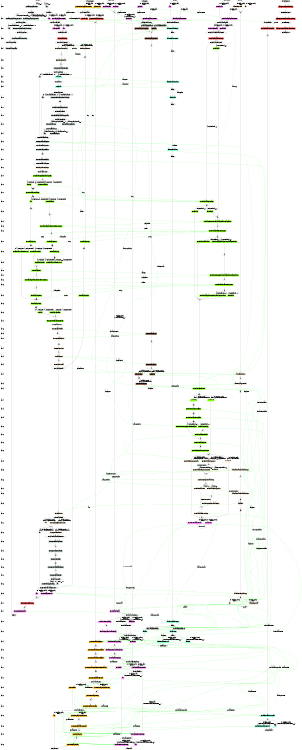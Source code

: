 digraph state_graph {
	rankdir=TB;
	size="8,5;"
	layer_0 [shape=plaintext, label="layer 0"];
	layer_1 [shape=plaintext, label="layer 1"];
	layer_0 -> layer_1 [style=invis];
	layer_2 [shape=plaintext, label="layer 2"];
	layer_1 -> layer_2 [style=invis];
	layer_3 [shape=plaintext, label="layer 3"];
	layer_2 -> layer_3 [style=invis];
	layer_4 [shape=plaintext, label="layer 4"];
	layer_3 -> layer_4 [style=invis];
	layer_5 [shape=plaintext, label="layer 5"];
	layer_4 -> layer_5 [style=invis];
	layer_6 [shape=plaintext, label="layer 6"];
	layer_5 -> layer_6 [style=invis];
	layer_7 [shape=plaintext, label="layer 7"];
	layer_6 -> layer_7 [style=invis];
	layer_8 [shape=plaintext, label="layer 8"];
	layer_7 -> layer_8 [style=invis];
	layer_9 [shape=plaintext, label="layer 9"];
	layer_8 -> layer_9 [style=invis];
	layer_10 [shape=plaintext, label="layer 10"];
	layer_9 -> layer_10 [style=invis];
	layer_11 [shape=plaintext, label="layer 11"];
	layer_10 -> layer_11 [style=invis];
	layer_12 [shape=plaintext, label="layer 12"];
	layer_11 -> layer_12 [style=invis];
	layer_13 [shape=plaintext, label="layer 13"];
	layer_12 -> layer_13 [style=invis];
	layer_14 [shape=plaintext, label="layer 14"];
	layer_13 -> layer_14 [style=invis];
	layer_15 [shape=plaintext, label="layer 15"];
	layer_14 -> layer_15 [style=invis];
	layer_16 [shape=plaintext, label="layer 16"];
	layer_15 -> layer_16 [style=invis];
	layer_17 [shape=plaintext, label="layer 17"];
	layer_16 -> layer_17 [style=invis];
	layer_18 [shape=plaintext, label="layer 18"];
	layer_17 -> layer_18 [style=invis];
	layer_19 [shape=plaintext, label="layer 19"];
	layer_18 -> layer_19 [style=invis];
	layer_20 [shape=plaintext, label="layer 20"];
	layer_19 -> layer_20 [style=invis];
	layer_21 [shape=plaintext, label="layer 21"];
	layer_20 -> layer_21 [style=invis];
	layer_22 [shape=plaintext, label="layer 22"];
	layer_21 -> layer_22 [style=invis];
	layer_23 [shape=plaintext, label="layer 23"];
	layer_22 -> layer_23 [style=invis];
	layer_24 [shape=plaintext, label="layer 24"];
	layer_23 -> layer_24 [style=invis];
	layer_25 [shape=plaintext, label="layer 25"];
	layer_24 -> layer_25 [style=invis];
	layer_26 [shape=plaintext, label="layer 26"];
	layer_25 -> layer_26 [style=invis];
	layer_27 [shape=plaintext, label="layer 27"];
	layer_26 -> layer_27 [style=invis];
	layer_28 [shape=plaintext, label="layer 28"];
	layer_27 -> layer_28 [style=invis];
	layer_29 [shape=plaintext, label="layer 29"];
	layer_28 -> layer_29 [style=invis];
	layer_30 [shape=plaintext, label="layer 30"];
	layer_29 -> layer_30 [style=invis];
	layer_31 [shape=plaintext, label="layer 31"];
	layer_30 -> layer_31 [style=invis];
	layer_32 [shape=plaintext, label="layer 32"];
	layer_31 -> layer_32 [style=invis];
	layer_33 [shape=plaintext, label="layer 33"];
	layer_32 -> layer_33 [style=invis];
	layer_34 [shape=plaintext, label="layer 34"];
	layer_33 -> layer_34 [style=invis];
	layer_35 [shape=plaintext, label="layer 35"];
	layer_34 -> layer_35 [style=invis];
	layer_36 [shape=plaintext, label="layer 36"];
	layer_35 -> layer_36 [style=invis];
	layer_37 [shape=plaintext, label="layer 37"];
	layer_36 -> layer_37 [style=invis];
	layer_38 [shape=plaintext, label="layer 38"];
	layer_37 -> layer_38 [style=invis];
	layer_39 [shape=plaintext, label="layer 39"];
	layer_38 -> layer_39 [style=invis];
	layer_40 [shape=plaintext, label="layer 40"];
	layer_39 -> layer_40 [style=invis];
	layer_41 [shape=plaintext, label="layer 41"];
	layer_40 -> layer_41 [style=invis];
	layer_42 [shape=plaintext, label="layer 42"];
	layer_41 -> layer_42 [style=invis];
	layer_43 [shape=plaintext, label="layer 43"];
	layer_42 -> layer_43 [style=invis];
	layer_44 [shape=plaintext, label="layer 44"];
	layer_43 -> layer_44 [style=invis];
	layer_45 [shape=plaintext, label="layer 45"];
	layer_44 -> layer_45 [style=invis];
	layer_46 [shape=plaintext, label="layer 46"];
	layer_45 -> layer_46 [style=invis];
	layer_47 [shape=plaintext, label="layer 47"];
	layer_46 -> layer_47 [style=invis];
	layer_48 [shape=plaintext, label="layer 48"];
	layer_47 -> layer_48 [style=invis];
	layer_49 [shape=plaintext, label="layer 49"];
	layer_48 -> layer_49 [style=invis];
	layer_50 [shape=plaintext, label="layer 50"];
	layer_49 -> layer_50 [style=invis];
	layer_51 [shape=plaintext, label="layer 51"];
	layer_50 -> layer_51 [style=invis];
	layer_52 [shape=plaintext, label="layer 52"];
	layer_51 -> layer_52 [style=invis];
	layer_53 [shape=plaintext, label="layer 53"];
	layer_52 -> layer_53 [style=invis];
	layer_54 [shape=plaintext, label="layer 54"];
	layer_53 -> layer_54 [style=invis];
	layer_55 [shape=plaintext, label="layer 55"];
	layer_54 -> layer_55 [style=invis];
	layer_56 [shape=plaintext, label="layer 56"];
	layer_55 -> layer_56 [style=invis];
	layer_57 [shape=plaintext, label="layer 57"];
	layer_56 -> layer_57 [style=invis];
	layer_58 [shape=plaintext, label="layer 58"];
	layer_57 -> layer_58 [style=invis];
	layer_59 [shape=plaintext, label="layer 59"];
	layer_58 -> layer_59 [style=invis];
	layer_60 [shape=plaintext, label="layer 60"];
	layer_59 -> layer_60 [style=invis];
	layer_61 [shape=plaintext, label="layer 61"];
	layer_60 -> layer_61 [style=invis];
	layer_62 [shape=plaintext, label="layer 62"];
	layer_61 -> layer_62 [style=invis];
	layer_63 [shape=plaintext, label="layer 63"];
	layer_62 -> layer_63 [style=invis];
	layer_64 [shape=plaintext, label="layer 64"];
	layer_63 -> layer_64 [style=invis];
	layer_65 [shape=plaintext, label="layer 65"];
	layer_64 -> layer_65 [style=invis];
	layer_66 [shape=plaintext, label="layer 66"];
	layer_65 -> layer_66 [style=invis];
	layer_67 [shape=plaintext, label="layer 67"];
	layer_66 -> layer_67 [style=invis];
	layer_68 [shape=plaintext, label="layer 68"];
	layer_67 -> layer_68 [style=invis];
	layer_69 [shape=plaintext, label="layer 69"];
	layer_68 -> layer_69 [style=invis];
	layer_70 [shape=plaintext, label="layer 70"];
	layer_69 -> layer_70 [style=invis];
	layer_71 [shape=plaintext, label="layer 71"];
	layer_70 -> layer_71 [style=invis];
	layer_72 [shape=plaintext, label="layer 72"];
	layer_71 -> layer_72 [style=invis];
	layer_73 [shape=plaintext, label="layer 73"];
	layer_72 -> layer_73 [style=invis];
	layer_74 [shape=plaintext, label="layer 74"];
	layer_73 -> layer_74 [style=invis];
	layer_75 [shape=plaintext, label="layer 75"];
	layer_74 -> layer_75 [style=invis];
	layer_76 [shape=plaintext, label="layer 76"];
	layer_75 -> layer_76 [style=invis];
	layer_77 [shape=plaintext, label="layer 77"];
	layer_76 -> layer_77 [style=invis];
	layer_78 [shape=plaintext, label="layer 78"];
	layer_77 -> layer_78 [style=invis];
	layer_79 [shape=plaintext, label="layer 79"];
	layer_78 -> layer_79 [style=invis];
	layer_80 [shape=plaintext, label="layer 80"];
	layer_79 -> layer_80 [style=invis];
	layer_81 [shape=plaintext, label="layer 81"];
	layer_80 -> layer_81 [style=invis];
	layer_82 [shape=plaintext, label="layer 82"];
	layer_81 -> layer_82 [style=invis];
	layer_83 [shape=plaintext, label="layer 83"];
	layer_82 -> layer_83 [style=invis];
	layer_84 [shape=plaintext, label="layer 84"];
	layer_83 -> layer_84 [style=invis];
	layer_85 [shape=plaintext, label="layer 85"];
	layer_84 -> layer_85 [style=invis];
	
	/* States */
	Firm_Firm_Start_Macro_Data [label = "Firm_Start_Macro_Data"]
	Firm_10 [label = "10"]
	Firm_09b [label = "09b"]
	Firm_08 [label = "08"]
	Firm_07 [label = "07"]
	Firm_09a [label = "09a"]
	Firm_06 [label = "06"]
	Firm_03d [label = "03d"]
	Firm_03c [label = "03c"]
	Firm_09c [label = "09c"]
	Firm_05b [label = "05b"]
	Firm_05a [label = "05a"]
	Firm_04 [label = "04"]
	Firm_03ccc [label = "03ccc"]
	Firm_03 [label = "03"]
	Firm_04ccc [label = "04ccc"]
	Firm_011 [label = "011"]
	Firm_Firm_End_Macro_Data [label = "Firm_End_Macro_Data"]
	Firm_16 [label = "16"]
	Firm_15 [label = "15"]
	Firm_end_Firm [label = "end_Firm"]
	Firm_Firm_bankrupty_state_3 [label = "Firm_bankrupty_state_3"]
	Firm_Firm_bankrupty_state_2 [label = "Firm_bankrupty_state_2"]
	Firm_Firm_is_active [label = "Firm_is_active"]
	Firm_start_Firm [label = "start_Firm"]
	Firm_Firm_bankrupty_state_1 [label = "Firm_bankrupty_state_1"]
	Firm_Firm_not_active [label = "Firm_not_active"]
	Firm_005 [label = "005"]
	Firm_Firm_Start_Public_Sector_Role [label = "Firm_Start_Public_Sector_Role"]
	Firm_Firm_End_External_Financing [label = "Firm_End_External_Financing"]
	Firm_Firm_checks_financial_crisis [label = "Firm_checks_financial_crisis"]
	Firm_Firm_bankruptcy_checked [label = "Firm_bankruptcy_checked"]
	Firm_End_Firm_Financial_Role [label = "End_Firm_Financial_Role"]
	Firm_0003 [label = "0003"]
	Firm_Firm_Bankruptcy_check [label = "Firm_Bankruptcy_check"]
	Firm_004 [label = "004"]
	Firm_003 [label = "003"]
	Firm_002 [label = "002"]
	Firm_001 [label = "001"]
	Firm_Firm_End_Credit_Role [label = "Firm_End_Credit_Role"]
	Firm_Firm_Credit_02 [label = "Firm_Credit_02"]
	Firm_Firm_Start_Credit_Role [label = "Firm_Start_Credit_Role"]
	Firm_Firm_Start_Financial_Management_Role [label = "Firm_Start_Financial_Management_Role"]
	Firm_Firm_End_Financial_Management_Role [label = "Firm_End_Financial_Management_Role"]
	Firm_14 [label = "14"]
	Firm_Firm_End_Seller_Role [label = "Firm_End_Seller_Role"]
	Firm_Firm_Start_Seller_Role [label = "Firm_Start_Seller_Role"]
	Firm_12 [label = "12"]
	Firm_11 [label = "11"]
	Firm_11b [label = "11b"]
	Firm_11a [label = "11a"]
	Firm_Firm_End_Labour_Role [label = "Firm_End_Labour_Role"]
	Firm_Firm_Start_Labour_Role [label = "Firm_Start_Labour_Role"]
	Firm_Firm_End_Financial_Management [label = "Firm_End_Financial_Management"]
	Firm_02 [label = "02"]
	Firm_00b [label = "00b"]
	Firm_01 [label = "01"]
	Firm_Firm_Start_Producer_Role [label = "Firm_Start_Producer_Role"]
	Household_end_Household [label = "end_Household"]
	Household_Household_Start_Policy_Data [label = "Household_Start_Policy_Data"]
	Household_start_Household [label = "start_Household"]
	Household_08b [label = "08b"]
	Household_08 [label = "08"]
	Household_07 [label = "07"]
	Household_06e [label = "06e"]
	Household_06d [label = "06d"]
	Household_06c [label = "06c"]
	Household_06b [label = "06b"]
	Household_05 [label = "05"]
	Household_04 [label = "04"]
	Household_03 [label = "03"]
	Household_02 [label = "02"]
	Household_06 [label = "06"]
	Household_01 [label = "01"]
	Household_01a [label = "01a"]
	Household_01d [label = "01d"]
	Household_Household_Start_Labour_Role [label = "Household_Start_Labour_Role"]
	Household_Household_Start_Financial_Market_Role [label = "Household_Start_Financial_Market_Role"]
	Household_12 [label = "12"]
	Household_14 [label = "14"]
	Household_11 [label = "11"]
	Household_10 [label = "10"]
	Household_09b [label = "09b"]
	Household_15 [label = "15"]
	Household_09 [label = "09"]
	Mall_end_Mall [label = "end_Mall"]
	Mall_06 [label = "06"]
	Mall_05a [label = "05a"]
	Mall_05 [label = "05"]
	Mall_04 [label = "04"]
	Mall_03 [label = "03"]
	Mall_02 [label = "02"]
	Mall_01 [label = "01"]
	Mall_start_Mall [label = "start_Mall"]
	IGFirm_start_IGFirm [label = "start_IGFirm"]
	IGFirm_end_IGFirm [label = "end_IGFirm"]
	IGFirm_04b [label = "04b"]
	IGFirm_04 [label = "04"]
	IGFirm_03 [label = "03"]
	IGFirm_02 [label = "02"]
	IGFirm_01 [label = "01"]
	IGFirm_Start_IGFirm_Productivity [label = "Start_IGFirm_Productivity"]
	Eurostat_end_Eurostat [label = "end_Eurostat"]
	Eurostat_Eurostat_check_stocks [label = "Eurostat_check_stocks"]
	Eurostat_Eurostat_check_flows [label = "Eurostat_check_flows"]
	Eurostat_Eurostat_Start_EndOfYear_Loop [label = "Eurostat_Start_EndOfYear_Loop"]
	Eurostat_05 [label = "05"]
	Eurostat_04 [label = "04"]
	Eurostat_Eurostat_Start_Quarterly_Loop [label = "Eurostat_Start_Quarterly_Loop"]
	Eurostat_02 [label = "02"]
	Eurostat_Eurostat_Start_Monthly_Loop [label = "Eurostat_Start_Monthly_Loop"]
	Eurostat_01 [label = "01"]
	Eurostat_start_Eurostat [label = "start_Eurostat"]
	Bank_start_Bank [label = "start_Bank"]
	Bank_end_Bank_cycle [label = "end_Bank_cycle"]
	Bank_Bank_07 [label = "Bank_07"]
	Bank_Bank_06 [label = "Bank_06"]
	Bank_Bank_05 [label = "Bank_05"]
	Bank_Bank_04 [label = "Bank_04"]
	Bank_Bank_03 [label = "Bank_03"]
	Bank_Bank_02 [label = "Bank_02"]
	Bank_Bank_01 [label = "Bank_01"]
	Bank_Bank_start_credit_market_role [label = "Bank_start_credit_market_role"]
	Government_end_Government [label = "end_Government"]
	Government_09 [label = "09"]
	Government_08 [label = "08"]
	Government_07 [label = "07"]
	Government_06 [label = "06"]
	Government_05 [label = "05"]
	Government_Gov_Start_Yearly_Loop [label = "Gov_Start_Yearly_Loop"]
	Government_Gov_Start_Monthly_Loop [label = "Gov_Start_Monthly_Loop"]
	Government_04b [label = "04b"]
	Government_04 [label = "04"]
	Government_03 [label = "03"]
	Government_02 [label = "02"]
	Government_start_Government [label = "start_Government"]
	Government_01 [label = "01"]
	Government_Gov_Start_Bond_Market [label = "Gov_Start_Bond_Market"]
	Central_Bank_start_Central_Bank [label = "start_Central_Bank"]
	Central_Bank_end_Central_Bank [label = "end_Central_Bank"]
	Central_Bank_01 [label = "01"]
	Central_Bank_00 [label = "00"]
	Clearinghouse_end_Clearinghouse [label = "end_Clearinghouse"]
	Clearinghouse_COMPUTEDPRICES [label = "COMPUTEDPRICES"]
	Clearinghouse_RECEIVEDINFOSTOCK [label = "RECEIVEDINFOSTOCK"]
	Clearinghouse_start_Clearinghouse [label = "start_Clearinghouse"]
	Firm_Firm_calc_production_quantity_Firm_Start_Producer_Role_01 [label = "Firm_calc_production_quantity", shape = box,style=filled,color=antiquewhite];
	Firm_Firm_set_quantities_zero_Firm_Start_Producer_Role_00b [label = "Firm_set_quantities_zero", shape = box,style=filled,color=antiquewhite];
	Firm_Firm_calc_input_demands_01_02 [label = "Firm_calc_input_demands", shape = box,style=filled,color=antiquewhite];
	Firm_Firm_calc_production_quantity_2_Firm_End_Financial_Management_Firm_Start_Labour_Role [label = "Firm_calc_production_quantity_2", shape = box,style=filled,color=antiquewhite];
	Firm_Firm_send_capital_demand_Firm_End_Labour_Role_11a [label = "Firm_send_capital_demand", shape = box,style=filled,color=antiquewhite];
	Firm_Firm_receive_capital_goods_11a_11b [label = "Firm_receive_capital_goods", shape = box,style=filled,color=antiquewhite];
	Firm_Firm_execute_production_11b_11 [label = "Firm_execute_production", shape = box,style=filled,color=antiquewhite];
	Firm_Firm_calc_pay_costs_11_12 [label = "Firm_calc_pay_costs", shape = box,style=filled,color=antiquewhite];
	Firm_Firm_send_goods_to_mall_12_Firm_Start_Seller_Role [label = "Firm_send_goods_to_mall", shape = box,style=filled,color=antiquewhite];
	Firm_Firm_calc_revenue_Firm_Start_Seller_Role_Firm_End_Seller_Role [label = "Firm_calc_revenue", shape = box,style=filled,color=antiquewhite];
	Firm_idle_14_Firm_End_Financial_Management_Role [label = "idle", shape = box,style=filled,color=antiquewhite];
	Firm_Firm_compute_sales_statistics_14_Firm_Start_Financial_Management_Role [label = "Firm_compute_sales_statistics", shape = box,style=filled,color=antiquewhite];
	Firm_Firm_update_specific_skills_of_workers_Firm_End_Seller_Role_14 [label = "Firm_update_specific_skills_of_workers", shape = box,style=filled,color=antiquewhite];
	Firm_idle_Firm_End_Seller_Role_14 [label = "idle", shape = box,style=filled,color=antiquewhite];
	Firm_Firm_ask_loan_Firm_Start_Credit_Role_Firm_Credit_02 [label = "Firm_ask_loan", shape = box,style=filled,color=aquamarine];
	Firm_Firm_get_loan_Firm_Credit_02_Firm_End_Credit_Role [label = "Firm_get_loan", shape = box,style=filled,color=aquamarine];
	Firm_Firm_compute_financial_payments_Firm_Start_Financial_Management_Role_001 [label = "Firm_compute_financial_payments", shape = box,style=filled,color=azure3];
	Firm_Firm_compute_income_statement_001_002 [label = "Firm_compute_income_statement", shape = box,style=filled,color=azure3];
	Firm_Firm_compute_dividends_002_003 [label = "Firm_compute_dividends", shape = box,style=filled,color=azure3];
	Firm_Firm_compute_total_financial_payments_003_004 [label = "Firm_compute_total_financial_payments", shape = box,style=filled,color=azure3];
	Firm_Firm_compute_balance_sheet_004_Firm_Bankruptcy_check [label = "Firm_compute_balance_sheet", shape = box,style=filled,color=azure3];
	Firm_Firm_set_bankruptcy_insolvency_Firm_Bankruptcy_check_Firm_End_Financial_Management_Role [label = "Firm_set_bankruptcy_insolvency", shape = box,style=filled,color=azure3];
	Firm_idle_Firm_Bankruptcy_check_Firm_End_Financial_Management_Role [label = "idle", shape = box,style=filled,color=azure3];
	Firm_Firm_compute_total_liquidity_needs_02_Firm_Start_Credit_Role [label = "Firm_compute_total_liquidity_needs", shape = box,style=filled,color=azure3];
	Firm_Firm_compute_and_send_stock_orders_dummy_Firm_End_Credit_Role_0003 [label = "Firm_compute_and_send_stock_orders_dummy", shape = box,style=filled,color=azure3];
	Firm_Firm_read_stock_transactions_dummy_0003_End_Firm_Financial_Role [label = "Firm_read_stock_transactions_dummy", shape = box,style=filled,color=azure3];
	Firm_Firm_check_financial_and_bankruptcy_state_End_Firm_Financial_Role_Firm_bankruptcy_checked [label = "Firm_check_financial_and_bankruptcy_state", shape = box,style=filled,color=azure3];
	Firm_Firm_set_bankruptcy_illiquidity_Firm_bankruptcy_checked_Firm_End_Financial_Management_Role [label = "Firm_set_bankruptcy_illiquidity", shape = box,style=filled,color=azure3];
	Firm_Firm_in_financial_crisis_Firm_checks_financial_crisis_Firm_End_External_Financing [label = "Firm_in_financial_crisis", shape = box,style=filled,color=azure3];
	Firm_Firm_not_in_bankruptcy_Firm_bankruptcy_checked_Firm_checks_financial_crisis [label = "Firm_not_in_bankruptcy", shape = box,style=filled,color=azure3];
	Firm_idle_Firm_checks_financial_crisis_Firm_End_External_Financing [label = "idle", shape = box,style=filled,color=azure3];
	Firm_idle_Firm_Start_Credit_Role_Firm_End_External_Financing [label = "idle", shape = box,style=filled,color=azure3];
	Firm_idle_Firm_End_Credit_Role_Firm_End_External_Financing [label = "idle", shape = box,style=filled,color=azure3];
	Firm_Firm_execute_financial_payments_Firm_End_External_Financing_Firm_Start_Public_Sector_Role [label = "Firm_execute_financial_payments", shape = box,style=filled,color=azure3];
	Firm_Firm_send_subsidy_notification_Firm_Start_Public_Sector_Role_005 [label = "Firm_send_subsidy_notification", shape = box,style=filled,color=azure3];
	Firm_Firm_send_transfer_notification_005_Firm_End_Financial_Management [label = "Firm_send_transfer_notification", shape = box,style=filled,color=azure3];
	Firm_Firm_bankruptcy_insolvency_procedure_Firm_not_active_Firm_bankrupty_state_1 [label = "Firm_bankruptcy_insolvency_procedure", shape = box,style=filled,color=azure3];
	Firm_Firm_bankruptcy_illiquidity_procedure_Firm_not_active_Firm_bankrupty_state_1 [label = "Firm_bankruptcy_illiquidity_procedure", shape = box,style=filled,color=azure3];
	Firm_Firm_bankruptcy_idle_counter_start_Firm_Firm_not_active [label = "Firm_bankruptcy_idle_counter", shape = box,style=filled,color=azure3];
	Firm_idle_start_Firm_Firm_is_active [label = "idle", shape = box,style=filled,color=azure3];
	Firm_Firm_compute_and_send_stock_orders_dummy_Firm_bankrupty_state_1_Firm_bankrupty_state_2 [label = "Firm_compute_and_send_stock_orders_dummy", shape = box,style=filled,color=azure3];
	Firm_Firm_read_stock_transactions_dummy_Firm_bankrupty_state_2_Firm_bankrupty_state_3 [label = "Firm_read_stock_transactions_dummy", shape = box,style=filled,color=azure3];
	Firm_Firm_reset_bankruptcy_flags_Firm_bankrupty_state_3_end_Firm [label = "Firm_reset_bankruptcy_flags", shape = box,style=filled,color=azure3];
	Firm_idle_Firm_bankrupty_state_1_Firm_bankrupty_state_3 [label = "idle", shape = box,style=filled,color=azure3];
	Firm_Firm_receive_stock_info_dummy_15_16 [label = "Firm_receive_stock_info_dummy", shape = box,style=filled,color=brown1];
	Firm_Firm_send_info_dummy_Firm_End_Macro_Data_Firm_Start_Producer_Role [label = "Firm_send_info_dummy", shape = box,style=filled,color=brown1];
	Firm_Firm_calculate_specific_skills_and_wage_offer_Firm_Start_Labour_Role_011 [label = "Firm_calculate_specific_skills_and_wage_offer", shape = box,style=filled,color=chartreuse1];
	Firm_Firm_send_vacancies_04ccc_03 [label = "Firm_send_vacancies", shape = box,style=filled,color=chartreuse1];
	Firm_Firm_send_redundancies_011_03ccc [label = "Firm_send_redundancies", shape = box,style=filled,color=chartreuse1];
	Firm_Firm_idle_011_03ccc [label = "Firm_idle", shape = box,style=filled,color=chartreuse1];
	Firm_Firm_read_job_applications_send_job_offer_or_rejection_03_04 [label = "Firm_read_job_applications_send_job_offer_or_rejection", shape = box,style=filled,color=chartreuse1];
	Firm_Firm_read_job_responses_04_05a [label = "Firm_read_job_responses", shape = box,style=filled,color=chartreuse1];
	Firm_Firm_read_job_quitting_05a_05b [label = "Firm_read_job_quitting", shape = box,style=filled,color=chartreuse1];
	Firm_Firm_read_job_quitting_00b_09c [label = "Firm_read_job_quitting", shape = box,style=filled,color=chartreuse1];
	Firm_Firm_read_job_quitting_03c_03d [label = "Firm_read_job_quitting", shape = box,style=filled,color=chartreuse1];
	Firm_Firm_start_labour_market_03d_06 [label = "Firm_start_labour_market", shape = box,style=filled,color=chartreuse1];
	Firm_Firm_finish_labour_market_first_round_03d_09a [label = "Firm_finish_labour_market_first_round", shape = box,style=filled,color=chartreuse1];
	Firm_Firm_finish_labour_market_first_round_05b_09a [label = "Firm_finish_labour_market_first_round", shape = box,style=filled,color=chartreuse1];
	Firm_Firm_update_wage_offer_05b_06 [label = "Firm_update_wage_offer", shape = box,style=filled,color=chartreuse1];
	Firm_Firm_send_vacancies_2_06_07 [label = "Firm_send_vacancies_2", shape = box,style=filled,color=chartreuse1];
	Firm_Firm_read_job_applications_send_job_offer_or_rejection_2_07_08 [label = "Firm_read_job_applications_send_job_offer_or_rejection_2", shape = box,style=filled,color=chartreuse1];
	Firm_Firm_read_job_responses_2_08_09a [label = "Firm_read_job_responses_2", shape = box,style=filled,color=chartreuse1];
	Firm_Firm_read_job_quitting_2_09a_09b [label = "Firm_read_job_quitting_2", shape = box,style=filled,color=chartreuse1];
	Firm_Firm_read_job_quitting_2_09c_Firm_Start_Seller_Role [label = "Firm_read_job_quitting_2", shape = box,style=filled,color=chartreuse1];
	Firm_Firm_update_wage_offer_2_09b_10 [label = "Firm_update_wage_offer_2", shape = box,style=filled,color=chartreuse1];
	Firm_Firm_idle_09b_10 [label = "Firm_idle", shape = box,style=filled,color=chartreuse1];
	Firm_Firm_compute_mean_wage_specific_skills_10_Firm_End_Labour_Role [label = "Firm_compute_mean_wage_specific_skills", shape = box,style=filled,color=chartreuse1];
	Firm_Firm_send_random_redundancies_03ccc_04ccc [label = "Firm_send_random_redundancies", shape = box,style=filled,color=chartreuse1];
	Firm_idle_04ccc_03c [label = "idle", shape = box,style=filled,color=chartreuse1];
	Firm_idle_Firm_is_active_Firm_Start_Macro_Data [label = "idle", shape = box,style=filled,color=orchid1];
	Firm_Firm_read_policy_announcements_Firm_is_active_Firm_Start_Macro_Data [label = "Firm_read_policy_announcements", shape = box,style=filled,color=orchid1];
	Firm_Firm_receive_data_Firm_Start_Macro_Data_Firm_End_Macro_Data [label = "Firm_receive_data", shape = box,style=filled,color=orchid1];
	Firm_idle_Firm_Start_Macro_Data_Firm_End_Macro_Data [label = "idle", shape = box,style=filled,color=orchid1];
	Firm_Firm_send_data_to_Eurostat_Firm_End_Financial_Management_Role_15 [label = "Firm_send_data_to_Eurostat", shape = box,style=filled,color=orchid1];
	Firm_idle_Firm_End_Financial_Management_Role_15 [label = "idle", shape = box,style=filled,color=orchid1];
	Firm_Firm_send_payments_to_bank_16_end_Firm [label = "Firm_send_payments_to_bank", shape = box,style=filled,color=orchid1];
	Household_Household_idle_09_15 [label = "Household_idle", shape = box,style=filled,color=antiquewhite];
	Household_Household_rank_and_buy_goods_1_09_09b [label = "Household_rank_and_buy_goods_1", shape = box,style=filled,color=antiquewhite];
	Household_Household_receive_goods_read_rationing_10_11 [label = "Household_receive_goods_read_rationing", shape = box,style=filled,color=antiquewhite];
	Household_Household_set_values_zero_11_14 [label = "Household_set_values_zero", shape = box,style=filled,color=antiquewhite];
	Household_Household_rank_and_buy_goods_2_11_12 [label = "Household_rank_and_buy_goods_2", shape = box,style=filled,color=antiquewhite];
	Household_Household_receive_goods_read_rationing_2_12_14 [label = "Household_receive_goods_read_rationing_2", shape = box,style=filled,color=antiquewhite];
	Household_Household_handle_leftover_budget_14_15 [label = "Household_handle_leftover_budget", shape = box,style=filled,color=antiquewhite];
	Household_Household_back_shifting_consumption_day_09b_10 [label = "Household_back_shifting_consumption_day", shape = box,style=filled,color=antiquewhite];
	Household_Household_idle_09b_10 [label = "Household_idle", shape = box,style=filled,color=antiquewhite];
	Household_Household_shifting_consumption_day_09_15 [label = "Household_shifting_consumption_day", shape = box,style=filled,color=antiquewhite];
	Household_Household_financial_market_dummy_Household_Start_Financial_Market_Role_Household_Start_Labour_Role [label = "Household_financial_market_dummy", shape = box,style=filled,color=brown1];
	Household_Household_read_firing_messages_Household_Start_Labour_Role_01d [label = "Household_read_firing_messages", shape = box,style=filled,color=chartreuse1];
	Household_Household_idle_01d_01a [label = "Household_idle", shape = box,style=filled,color=chartreuse1];
	Household_Household_idle_Household_Start_Labour_Role_01a [label = "Household_idle", shape = box,style=filled,color=chartreuse1];
	Household_Household_UNEMPLOYED_read_job_vacancies_and_send_applications_01a_01 [label = "Household_UNEMPLOYED_read_job_vacancies_and_send_applications", shape = box,style=filled,color=chartreuse1];
	Household_Household_idle_01d_06 [label = "Household_idle", shape = box,style=filled,color=chartreuse1];
	Household_Household_read_job_offers_send_response_01_02 [label = "Household_read_job_offers_send_response", shape = box,style=filled,color=chartreuse1];
	Household_Household_finish_labour_market_02_06 [label = "Household_finish_labour_market", shape = box,style=filled,color=chartreuse1];
	Household_Household_read_application_rejection_update_wage_reservation_02_03 [label = "Household_read_application_rejection_update_wage_reservation", shape = box,style=filled,color=chartreuse1];
	Household_Household_UNEMPLOYED_read_job_vacancies_and_send_applications_2_03_04 [label = "Household_UNEMPLOYED_read_job_vacancies_and_send_applications_2", shape = box,style=filled,color=chartreuse1];
	Household_Household_read_job_offers_send_response_2_04_05 [label = "Household_read_job_offers_send_response_2", shape = box,style=filled,color=chartreuse1];
	Household_Household_read_application_rejection_update_wage_reservation_2_05_06 [label = "Household_read_application_rejection_update_wage_reservation_2", shape = box,style=filled,color=chartreuse1];
	Household_Household_idle_05_06 [label = "Household_idle", shape = box,style=filled,color=chartreuse1];
	Household_Household_receive_dividends_06_06b [label = "Household_receive_dividends", shape = box,style=filled,color=chartreuse1];
	Household_Household_idle_06b_09 [label = "Household_idle", shape = box,style=filled,color=chartreuse1];
	Household_Household_idle_06b_06c [label = "Household_idle", shape = box,style=filled,color=chartreuse1];
	Household_Household_send_subsidy_notification_06c_06d [label = "Household_send_subsidy_notification", shape = box,style=filled,color=chartreuse1];
	Household_Household_send_transfer_notification_06d_06e [label = "Household_send_transfer_notification", shape = box,style=filled,color=chartreuse1];
	Household_Household_receive_wage_06e_07 [label = "Household_receive_wage", shape = box,style=filled,color=chartreuse1];
	Household_Household_update_specific_skills_07_08 [label = "Household_update_specific_skills", shape = box,style=filled,color=chartreuse1];
	Household_Household_send_unemployment_benefit_notification_06e_08 [label = "Household_send_unemployment_benefit_notification", shape = box,style=filled,color=chartreuse1];
	Household_Household_send_tax_payment_08_08b [label = "Household_send_tax_payment", shape = box,style=filled,color=chartreuse1];
	Household_Household_determine_consumption_budget_08b_09 [label = "Household_determine_consumption_budget", shape = box,style=filled,color=chartreuse1];
	Household_Household_idle_start_Household_Household_Start_Policy_Data [label = "Household_idle", shape = box,style=filled,color=orchid1];
	Household_Household_read_policy_announcements_start_Household_Household_Start_Policy_Data [label = "Household_read_policy_announcements", shape = box,style=filled,color=orchid1];
	Household_Household_receive_data_Household_Start_Policy_Data_Household_Start_Financial_Market_Role [label = "Household_receive_data", shape = box,style=filled,color=orchid1];
	Household_Household_idle_Household_Start_Policy_Data_Household_Start_Financial_Market_Role [label = "Household_idle", shape = box,style=filled,color=orchid1];
	Household_Household_send_data_to_Eurostat_15_end_Household [label = "Household_send_data_to_Eurostat", shape = box,style=filled,color=orchid1];
	Household_Household_idle_15_end_Household [label = "Household_idle", shape = box,style=filled,color=orchid1];
	Mall_Mall_reset_export_data_start_Mall_01 [label = "Mall_reset_export_data", shape = box,style=filled,color=antiquewhite];
	Mall_idle_start_Mall_01 [label = "idle", shape = box,style=filled,color=antiquewhite];
	Mall_Mall_update_mall_stock_01_02 [label = "Mall_update_mall_stock", shape = box,style=filled,color=antiquewhite];
	Mall_Mall_send_quality_price_info_1_02_03 [label = "Mall_send_quality_price_info_1", shape = box,style=filled,color=antiquewhite];
	Mall_Mall_update_mall_stocks_sales_rationing_1_03_04 [label = "Mall_update_mall_stocks_sales_rationing_1", shape = box,style=filled,color=antiquewhite];
	Mall_Mall_update_mall_stocks_sales_rationing_2_04_05 [label = "Mall_update_mall_stocks_sales_rationing_2", shape = box,style=filled,color=antiquewhite];
	Mall_Mall_pay_firm_05_05a [label = "Mall_pay_firm", shape = box,style=filled,color=antiquewhite];
	Mall_Mall_send_export_data_06_end_Mall [label = "Mall_send_export_data", shape = box,style=filled,color=antiquewhite];
	Mall_idle_06_end_Mall [label = "idle", shape = box,style=filled,color=antiquewhite];
	Mall_Mall_read_insolvency_bankruptcy_05a_06 [label = "Mall_read_insolvency_bankruptcy", shape = box,style=filled,color=antiquewhite];
	IGFirm_IGFirm_update_productivity_price_Start_IGFirm_Productivity_01 [label = "IGFirm_update_productivity_price", shape = box,style=filled,color=lightsalmon4];
	IGFirm_IGFirm_idle_Start_IGFirm_Productivity_01 [label = "IGFirm_idle", shape = box,style=filled,color=lightsalmon4];
	IGFirm_IGFirm_send_quality_price_info_01_02 [label = "IGFirm_send_quality_price_info", shape = box,style=filled,color=lightsalmon4];
	IGFirm_IGFirm_send_capital_good_02_03 [label = "IGFirm_send_capital_good", shape = box,style=filled,color=lightsalmon4];
	IGFirm_IGFirm_receive_payment_03_04 [label = "IGFirm_receive_payment", shape = box,style=filled,color=lightsalmon4];
	IGFirm_IGFirm_pay_taxes_04_04b [label = "IGFirm_pay_taxes", shape = box,style=filled,color=lightsalmon4];
	IGFirm_IGFirm_dividend_payment_04b_end_IGFirm [label = "IGFirm_dividend_payment", shape = box,style=filled,color=lightsalmon4];
	IGFirm_IGFirm_idle_04_end_IGFirm [label = "IGFirm_idle", shape = box,style=filled,color=lightsalmon4];
	IGFirm_IGFirm_idle_start_IGFirm_Start_IGFirm_Productivity [label = "IGFirm_idle", shape = box,style=filled,color=orchid1];
	IGFirm_IGFirm_read_policy_announcements_start_IGFirm_Start_IGFirm_Productivity [label = "IGFirm_read_policy_announcements", shape = box,style=filled,color=orchid1];
	Eurostat_Eurostat_send_data_start_Eurostat_01 [label = "Eurostat_send_data", shape = box,style=filled,color=orchid1];
	Eurostat_Eurostat_idle_start_Eurostat_01 [label = "Eurostat_idle", shape = box,style=filled,color=orchid1];
	Eurostat_Eurostat_idle_01_Eurostat_Start_Monthly_Loop [label = "Eurostat_idle", shape = box,style=filled,color=orchid1];
	Eurostat_Eurostat_calculate_data_01_Eurostat_Start_Monthly_Loop [label = "Eurostat_calculate_data", shape = box,style=filled,color=orchid1];
	Eurostat_Eurostat_store_history_monthly_Eurostat_Start_Monthly_Loop_02 [label = "Eurostat_store_history_monthly", shape = box,style=filled,color=orchid1];
	Eurostat_Eurostat_compute_growth_rates_monthly_02_Eurostat_Start_Quarterly_Loop [label = "Eurostat_compute_growth_rates_monthly", shape = box,style=filled,color=orchid1];
	Eurostat_Eurostat_idle_Eurostat_Start_Monthly_Loop_Eurostat_Start_Quarterly_Loop [label = "Eurostat_idle", shape = box,style=filled,color=orchid1];
	Eurostat_Eurostat_store_history_quarterly_Eurostat_Start_Quarterly_Loop_04 [label = "Eurostat_store_history_quarterly", shape = box,style=filled,color=orchid1];
	Eurostat_Eurostat_compute_growth_rates_quarterly_04_05 [label = "Eurostat_compute_growth_rates_quarterly", shape = box,style=filled,color=orchid1];
	Eurostat_Eurostat_measure_recession_05_Eurostat_Start_EndOfYear_Loop [label = "Eurostat_measure_recession", shape = box,style=filled,color=orchid1];
	Eurostat_Eurostat_idle_Eurostat_Start_Quarterly_Loop_Eurostat_Start_EndOfYear_Loop [label = "Eurostat_idle", shape = box,style=filled,color=orchid1];
	Eurostat_Eurostat_idle_Eurostat_Start_EndOfYear_Loop_Eurostat_check_flows [label = "Eurostat_idle", shape = box,style=filled,color=orchid1];
	Eurostat_Eurostat_send_data_to_government_Eurostat_Start_EndOfYear_Loop_Eurostat_check_flows [label = "Eurostat_send_data_to_government", shape = box,style=filled,color=orchid1];
	Eurostat_Eurostat_check_flow_consistency_Eurostat_check_flows_Eurostat_check_stocks [label = "Eurostat_check_flow_consistency", shape = box,style=filled,color=orchid1];
	Eurostat_idle_Eurostat_check_flows_Eurostat_check_stocks [label = "idle", shape = box,style=filled,color=orchid1];
	Eurostat_Eurostat_check_stock_consistency_Eurostat_check_stocks_end_Eurostat [label = "Eurostat_check_stock_consistency", shape = box,style=filled,color=orchid1];
	Eurostat_idle_Eurostat_check_stocks_end_Eurostat [label = "idle", shape = box,style=filled,color=orchid1];
	Bank_Bank_communicate_identity_Bank_start_credit_market_role_Bank_01 [label = "Bank_communicate_identity", shape = box,style=filled,color=aquamarine];
	Bank_Bank_send_accountInterest_Bank_01_Bank_02 [label = "Bank_send_accountInterest", shape = box,style=filled,color=aquamarine];
	Bank_Bank_decide_credit_conditions_Bank_02_Bank_03 [label = "Bank_decide_credit_conditions", shape = box,style=filled,color=aquamarine];
	Bank_Bank_give_loan_Bank_03_Bank_04 [label = "Bank_give_loan", shape = box,style=filled,color=aquamarine];
	Bank_Bank_receive_installment_Bank_04_Bank_05 [label = "Bank_receive_installment", shape = box,style=filled,color=aquamarine];
	Bank_Bank_account_update_deposits_Bank_05_Bank_06 [label = "Bank_account_update_deposits", shape = box,style=filled,color=aquamarine];
	Bank_Bank_accounting_Bank_06_Bank_07 [label = "Bank_accounting", shape = box,style=filled,color=aquamarine];
	Bank_Bank_idle_Bank_06_end_Bank_cycle [label = "Bank_idle", shape = box,style=filled,color=aquamarine];
	Bank_Bank_send_data_to_Eurostat_Bank_07_end_Bank_cycle [label = "Bank_send_data_to_Eurostat", shape = box,style=filled,color=aquamarine];
	Bank_Bank_idle_Bank_07_end_Bank_cycle [label = "Bank_idle", shape = box,style=filled,color=aquamarine];
	Bank_idle_start_Bank_Bank_start_credit_market_role [label = "idle", shape = box,style=filled,color=orchid1];
	Bank_Bank_read_policy_announcements_start_Bank_Bank_start_credit_market_role [label = "Bank_read_policy_announcements", shape = box,style=filled,color=orchid1];
	Government_Government_bond_market_dummy_Gov_Start_Bond_Market_01 [label = "Government_bond_market_dummy", shape = box,style=filled,color=brown1];
	Government_Government_idle_Gov_Start_Bond_Market_01 [label = "Government_idle", shape = box,style=filled,color=brown1];
	Government_Government_idle_start_Government_Gov_Start_Bond_Market [label = "Government_idle", shape = box,style=filled,color=darkgoldenrod1];
	Government_Government_send_policy_announcements_start_Government_Gov_Start_Bond_Market [label = "Government_send_policy_announcements", shape = box,style=filled,color=darkgoldenrod1];
	Government_Government_read_tax_payments_01_02 [label = "Government_read_tax_payments", shape = box,style=filled,color=darkgoldenrod1];
	Government_Government_read_subsidy_notifications_02_03 [label = "Government_read_subsidy_notifications", shape = box,style=filled,color=darkgoldenrod1];
	Government_Government_read_transfer_notifications_03_04 [label = "Government_read_transfer_notifications", shape = box,style=filled,color=darkgoldenrod1];
	Government_Government_read_unemployment_benefit_notifications_04_04b [label = "Government_read_unemployment_benefit_notifications", shape = box,style=filled,color=darkgoldenrod1];
	Government_Government_idle_Gov_Start_Monthly_Loop_Gov_Start_Yearly_Loop [label = "Government_idle", shape = box,style=filled,color=darkgoldenrod1];
	Government_Government_monthly_budget_accounting_Gov_Start_Monthly_Loop_05 [label = "Government_monthly_budget_accounting", shape = box,style=filled,color=darkgoldenrod1];
	Government_Government_send_account_update_06_Gov_Start_Yearly_Loop [label = "Government_send_account_update", shape = box,style=filled,color=darkgoldenrod1];
	Government_Government_read_data_from_Eurostat_07_08 [label = "Government_read_data_from_Eurostat", shape = box,style=filled,color=darkgoldenrod1];
	Government_Government_set_policy_08_09 [label = "Government_set_policy", shape = box,style=filled,color=darkgoldenrod1];
	Government_Government_yearly_resetting_09_end_Government [label = "Government_yearly_resetting", shape = box,style=filled,color=darkgoldenrod1];
	Government_idle_Gov_Start_Yearly_Loop_end_Government [label = "idle", shape = box,style=filled,color=darkgoldenrod1];
	Government_Government_yearly_budget_accounting_Gov_Start_Yearly_Loop_07 [label = "Government_yearly_budget_accounting", shape = box,style=filled,color=darkgoldenrod1];
	Government_Government_monthly_resetting_05_06 [label = "Government_monthly_resetting", shape = box,style=filled,color=darkgoldenrod1];
	Government_Government_send_data_to_Eurostat_04b_Gov_Start_Monthly_Loop [label = "Government_send_data_to_Eurostat", shape = box,style=filled,color=darkgoldenrod1];
	Central_Bank_Central_Bank_read_account_update_00_01 [label = "Central_Bank_read_account_update", shape = box,style=filled,color=aquamarine];
	Central_Bank_Central_Bank_send_data_to_Eurostat_01_end_Central_Bank [label = "Central_Bank_send_data_to_Eurostat", shape = box,style=filled,color=aquamarine];
	Central_Bank_idle_01_end_Central_Bank [label = "idle", shape = box,style=filled,color=aquamarine];
	Central_Bank_Central_Bank_read_bond_update_start_Central_Bank_00 [label = "Central_Bank_read_bond_update", shape = box,style=filled,color=brown1];
	Clearinghouse_ClearingHouse_receive_info_dummy_start_Clearinghouse_RECEIVEDINFOSTOCK [label = "ClearingHouse_receive_info_dummy", shape = box,style=filled,color=brown1];
	Clearinghouse_ClearingHouse_receive_orders_and_run_dummy_RECEIVEDINFOSTOCK_COMPUTEDPRICES [label = "ClearingHouse_receive_orders_and_run_dummy", shape = box,style=filled,color=brown1];
	Clearinghouse_ClearingHouse_send_asset_information_dummy_COMPUTEDPRICES_end_Clearinghouse [label = "ClearingHouse_send_asset_information_dummy", shape = box,style=filled,color=brown1];
	
	/* Transitions */
	Firm_Firm_Start_Producer_Role -> Firm_Firm_calc_production_quantity_Firm_Start_Producer_Role_01 [ label = "Periodicity: monthly\nPhase: a->day_of_month_to_act"];
	Firm_Firm_calc_production_quantity_Firm_Start_Producer_Role_01 -> Firm_01;
	Firm_Firm_Start_Producer_Role -> Firm_Firm_set_quantities_zero_Firm_Start_Producer_Role_00b [ label = "not ( Periodicity: monthly\nPhase: a->day_of_month_to_act )"];
	Firm_Firm_set_quantities_zero_Firm_Start_Producer_Role_00b -> Firm_00b;
	Firm_01 -> Firm_Firm_calc_input_demands_01_02;
	Firm_Firm_calc_input_demands_01_02 -> Firm_02;
	Firm_Firm_End_Financial_Management -> Firm_Firm_calc_production_quantity_2_Firm_End_Financial_Management_Firm_Start_Labour_Role;
	Firm_Firm_calc_production_quantity_2_Firm_End_Financial_Management_Firm_Start_Labour_Role -> Firm_Firm_Start_Labour_Role;
	Firm_Firm_End_Labour_Role -> Firm_Firm_send_capital_demand_Firm_End_Labour_Role_11a;
	Firm_Firm_send_capital_demand_Firm_End_Labour_Role_11a -> Firm_11a;
	Firm_11a -> Firm_Firm_receive_capital_goods_11a_11b;
	Firm_Firm_receive_capital_goods_11a_11b -> Firm_11b;
	Firm_11b -> Firm_Firm_execute_production_11b_11;
	Firm_Firm_execute_production_11b_11 -> Firm_11;
	Firm_11 -> Firm_Firm_calc_pay_costs_11_12;
	Firm_Firm_calc_pay_costs_11_12 -> Firm_12;
	Firm_12 -> Firm_Firm_send_goods_to_mall_12_Firm_Start_Seller_Role;
	Firm_Firm_send_goods_to_mall_12_Firm_Start_Seller_Role -> Firm_Firm_Start_Seller_Role;
	Firm_Firm_Start_Seller_Role -> Firm_Firm_calc_revenue_Firm_Start_Seller_Role_Firm_End_Seller_Role;
	Firm_Firm_calc_revenue_Firm_Start_Seller_Role_Firm_End_Seller_Role -> Firm_Firm_End_Seller_Role;
	Firm_14 -> Firm_idle_14_Firm_End_Financial_Management_Role [ label = "not ( Periodicity: monthly\nPhase: a->last_day_of_month_to_act )"];
	Firm_idle_14_Firm_End_Financial_Management_Role -> Firm_Firm_End_Financial_Management_Role;
	Firm_14 -> Firm_Firm_compute_sales_statistics_14_Firm_Start_Financial_Management_Role [ label = "Periodicity: monthly\nPhase: a->last_day_of_month_to_act"];
	Firm_Firm_compute_sales_statistics_14_Firm_Start_Financial_Management_Role -> Firm_Firm_Start_Financial_Management_Role;
	Firm_Firm_End_Seller_Role -> Firm_Firm_update_specific_skills_of_workers_Firm_End_Seller_Role_14 [ label = "Periodicity: monthly\nPhase: a->day_of_month_to_act"];
	Firm_Firm_update_specific_skills_of_workers_Firm_End_Seller_Role_14 -> Firm_14;
	Firm_Firm_End_Seller_Role -> Firm_idle_Firm_End_Seller_Role_14 [ label = "not ( Periodicity: monthly\nPhase: a->day_of_month_to_act )"];
	Firm_idle_Firm_End_Seller_Role_14 -> Firm_14;
	Firm_Firm_Start_Credit_Role -> Firm_Firm_ask_loan_Firm_Start_Credit_Role_Firm_Credit_02 [ label = "a->external_financial_needs > 0.0"];
	Firm_Firm_ask_loan_Firm_Start_Credit_Role_Firm_Credit_02 -> Firm_Firm_Credit_02;
	Firm_Firm_Credit_02 -> Firm_Firm_get_loan_Firm_Credit_02_Firm_End_Credit_Role;
	Firm_Firm_get_loan_Firm_Credit_02_Firm_End_Credit_Role -> Firm_Firm_End_Credit_Role;
	Firm_Firm_Start_Financial_Management_Role -> Firm_Firm_compute_financial_payments_Firm_Start_Financial_Management_Role_001;
	Firm_Firm_compute_financial_payments_Firm_Start_Financial_Management_Role_001 -> Firm_001;
	Firm_001 -> Firm_Firm_compute_income_statement_001_002;
	Firm_Firm_compute_income_statement_001_002 -> Firm_002;
	Firm_002 -> Firm_Firm_compute_dividends_002_003;
	Firm_Firm_compute_dividends_002_003 -> Firm_003;
	Firm_003 -> Firm_Firm_compute_total_financial_payments_003_004;
	Firm_Firm_compute_total_financial_payments_003_004 -> Firm_004;
	Firm_004 -> Firm_Firm_compute_balance_sheet_004_Firm_Bankruptcy_check;
	Firm_Firm_compute_balance_sheet_004_Firm_Bankruptcy_check -> Firm_Firm_Bankruptcy_check;
	Firm_Firm_Bankruptcy_check -> Firm_Firm_set_bankruptcy_insolvency_Firm_Bankruptcy_check_Firm_End_Financial_Management_Role [ label = "a->equity < 0.0"];
	Firm_Firm_set_bankruptcy_insolvency_Firm_Bankruptcy_check_Firm_End_Financial_Management_Role -> Firm_Firm_End_Financial_Management_Role;
	Firm_Firm_Bankruptcy_check -> Firm_idle_Firm_Bankruptcy_check_Firm_End_Financial_Management_Role [ label = "a->equity >= 0.0"];
	Firm_idle_Firm_Bankruptcy_check_Firm_End_Financial_Management_Role -> Firm_Firm_End_Financial_Management_Role;
	Firm_02 -> Firm_Firm_compute_total_liquidity_needs_02_Firm_Start_Credit_Role;
	Firm_Firm_compute_total_liquidity_needs_02_Firm_Start_Credit_Role -> Firm_Firm_Start_Credit_Role;
	Firm_Firm_End_Credit_Role -> Firm_Firm_compute_and_send_stock_orders_dummy_Firm_End_Credit_Role_0003 [ label = "a->external_financial_needs > 0.0"];
	Firm_Firm_compute_and_send_stock_orders_dummy_Firm_End_Credit_Role_0003 -> Firm_0003;
	Firm_0003 -> Firm_Firm_read_stock_transactions_dummy_0003_End_Firm_Financial_Role;
	Firm_Firm_read_stock_transactions_dummy_0003_End_Firm_Financial_Role -> Firm_End_Firm_Financial_Role;
	Firm_End_Firm_Financial_Role -> Firm_Firm_check_financial_and_bankruptcy_state_End_Firm_Financial_Role_Firm_bankruptcy_checked;
	Firm_Firm_check_financial_and_bankruptcy_state_End_Firm_Financial_Role_Firm_bankruptcy_checked -> Firm_Firm_bankruptcy_checked;
	Firm_Firm_bankruptcy_checked -> Firm_Firm_set_bankruptcy_illiquidity_Firm_bankruptcy_checked_Firm_End_Financial_Management_Role [ label = "a->bankruptcy_illiquidity_state == 1"];
	Firm_Firm_set_bankruptcy_illiquidity_Firm_bankruptcy_checked_Firm_End_Financial_Management_Role -> Firm_Firm_End_Financial_Management_Role;
	Firm_Firm_checks_financial_crisis -> Firm_Firm_in_financial_crisis_Firm_checks_financial_crisis_Firm_End_External_Financing [ label = "a->financial_crisis_state == 1"];
	Firm_Firm_in_financial_crisis_Firm_checks_financial_crisis_Firm_End_External_Financing -> Firm_Firm_End_External_Financing;
	Firm_Firm_bankruptcy_checked -> Firm_Firm_not_in_bankruptcy_Firm_bankruptcy_checked_Firm_checks_financial_crisis [ label = "a->bankruptcy_illiquidity_state == 0"];
	Firm_Firm_not_in_bankruptcy_Firm_bankruptcy_checked_Firm_checks_financial_crisis -> Firm_Firm_checks_financial_crisis;
	Firm_Firm_checks_financial_crisis -> Firm_idle_Firm_checks_financial_crisis_Firm_End_External_Financing [ label = "a->financial_crisis_state == 0"];
	Firm_idle_Firm_checks_financial_crisis_Firm_End_External_Financing -> Firm_Firm_End_External_Financing;
	Firm_Firm_Start_Credit_Role -> Firm_idle_Firm_Start_Credit_Role_Firm_End_External_Financing [ label = "not ( a->external_financial_needs > 0.0 )"];
	Firm_idle_Firm_Start_Credit_Role_Firm_End_External_Financing -> Firm_Firm_End_External_Financing;
	Firm_Firm_End_Credit_Role -> Firm_idle_Firm_End_Credit_Role_Firm_End_External_Financing [ label = "not ( a->external_financial_needs > 0.0 )"];
	Firm_idle_Firm_End_Credit_Role_Firm_End_External_Financing -> Firm_Firm_End_External_Financing;
	Firm_Firm_End_External_Financing -> Firm_Firm_execute_financial_payments_Firm_End_External_Financing_Firm_Start_Public_Sector_Role;
	Firm_Firm_execute_financial_payments_Firm_End_External_Financing_Firm_Start_Public_Sector_Role -> Firm_Firm_Start_Public_Sector_Role;
	Firm_Firm_Start_Public_Sector_Role -> Firm_Firm_send_subsidy_notification_Firm_Start_Public_Sector_Role_005;
	Firm_Firm_send_subsidy_notification_Firm_Start_Public_Sector_Role_005 -> Firm_005;
	Firm_005 -> Firm_Firm_send_transfer_notification_005_Firm_End_Financial_Management;
	Firm_Firm_send_transfer_notification_005_Firm_End_Financial_Management -> Firm_Firm_End_Financial_Management;
	Firm_Firm_not_active -> Firm_Firm_bankruptcy_insolvency_procedure_Firm_not_active_Firm_bankrupty_state_1 [ label = "a->bankruptcy_insolvency_state == 1"];
	Firm_Firm_bankruptcy_insolvency_procedure_Firm_not_active_Firm_bankrupty_state_1 -> Firm_Firm_bankrupty_state_1;
	Firm_Firm_not_active -> Firm_Firm_bankruptcy_illiquidity_procedure_Firm_not_active_Firm_bankrupty_state_1 [ label = "a->bankruptcy_illiquidity_state == 1 &&\na->bankruptcy_insolvency_state == 0"];
	Firm_Firm_bankruptcy_illiquidity_procedure_Firm_not_active_Firm_bankrupty_state_1 -> Firm_Firm_bankrupty_state_1;
	Firm_start_Firm -> Firm_Firm_bankruptcy_idle_counter_start_Firm_Firm_not_active [ label = "a->active == 0"];
	Firm_Firm_bankruptcy_idle_counter_start_Firm_Firm_not_active -> Firm_Firm_not_active;
	Firm_start_Firm -> Firm_idle_start_Firm_Firm_is_active [ label = "a->active == 1"];
	Firm_idle_start_Firm_Firm_is_active -> Firm_Firm_is_active;
	Firm_Firm_bankrupty_state_1 -> Firm_Firm_compute_and_send_stock_orders_dummy_Firm_bankrupty_state_1_Firm_bankrupty_state_2 [ label = "a->external_financial_needs > 0.0"];
	Firm_Firm_compute_and_send_stock_orders_dummy_Firm_bankrupty_state_1_Firm_bankrupty_state_2 -> Firm_Firm_bankrupty_state_2;
	Firm_Firm_bankrupty_state_2 -> Firm_Firm_read_stock_transactions_dummy_Firm_bankrupty_state_2_Firm_bankrupty_state_3;
	Firm_Firm_read_stock_transactions_dummy_Firm_bankrupty_state_2_Firm_bankrupty_state_3 -> Firm_Firm_bankrupty_state_3;
	Firm_Firm_bankrupty_state_3 -> Firm_Firm_reset_bankruptcy_flags_Firm_bankrupty_state_3_end_Firm;
	Firm_Firm_reset_bankruptcy_flags_Firm_bankrupty_state_3_end_Firm -> Firm_end_Firm;
	Firm_Firm_bankrupty_state_1 -> Firm_idle_Firm_bankrupty_state_1_Firm_bankrupty_state_3 [ label = "a->external_financial_needs <= 0.0"];
	Firm_idle_Firm_bankrupty_state_1_Firm_bankrupty_state_3 -> Firm_Firm_bankrupty_state_3;
	Firm_15 -> Firm_Firm_receive_stock_info_dummy_15_16;
	Firm_Firm_receive_stock_info_dummy_15_16 -> Firm_16;
	Firm_Firm_End_Macro_Data -> Firm_Firm_send_info_dummy_Firm_End_Macro_Data_Firm_Start_Producer_Role;
	Firm_Firm_send_info_dummy_Firm_End_Macro_Data_Firm_Start_Producer_Role -> Firm_Firm_Start_Producer_Role;
	Firm_Firm_Start_Labour_Role -> Firm_Firm_calculate_specific_skills_and_wage_offer_Firm_Start_Labour_Role_011;
	Firm_Firm_calculate_specific_skills_and_wage_offer_Firm_Start_Labour_Role_011 -> Firm_011;
	Firm_04ccc -> Firm_Firm_send_vacancies_04ccc_03 [ label = "a->no_employees < a->employees_needed"];
	Firm_Firm_send_vacancies_04ccc_03 -> Firm_03;
	Firm_011 -> Firm_Firm_send_redundancies_011_03ccc [ label = "a->no_employees > a->employees_needed"];
	Firm_Firm_send_redundancies_011_03ccc -> Firm_03ccc;
	Firm_011 -> Firm_Firm_idle_011_03ccc [ label = "a->no_employees <= a->employees_needed"];
	Firm_Firm_idle_011_03ccc -> Firm_03ccc;
	Firm_03 -> Firm_Firm_read_job_applications_send_job_offer_or_rejection_03_04;
	Firm_Firm_read_job_applications_send_job_offer_or_rejection_03_04 -> Firm_04;
	Firm_04 -> Firm_Firm_read_job_responses_04_05a;
	Firm_Firm_read_job_responses_04_05a -> Firm_05a;
	Firm_05a -> Firm_Firm_read_job_quitting_05a_05b;
	Firm_Firm_read_job_quitting_05a_05b -> Firm_05b;
	Firm_00b -> Firm_Firm_read_job_quitting_00b_09c;
	Firm_Firm_read_job_quitting_00b_09c -> Firm_09c;
	Firm_03c -> Firm_Firm_read_job_quitting_03c_03d;
	Firm_Firm_read_job_quitting_03c_03d -> Firm_03d;
	Firm_03d -> Firm_Firm_start_labour_market_03d_06 [ label = "a->no_employees < a->employees_needed"];
	Firm_Firm_start_labour_market_03d_06 -> Firm_06;
	Firm_03d -> Firm_Firm_finish_labour_market_first_round_03d_09a [ label = "not ( a->no_employees < a->employees_needed )"];
	Firm_Firm_finish_labour_market_first_round_03d_09a -> Firm_09a;
	Firm_05b -> Firm_Firm_finish_labour_market_first_round_05b_09a [ label = "a->no_employees == a->employees_needed"];
	Firm_Firm_finish_labour_market_first_round_05b_09a -> Firm_09a;
	Firm_05b -> Firm_Firm_update_wage_offer_05b_06 [ label = "a->no_employees < a->employees_needed"];
	Firm_Firm_update_wage_offer_05b_06 -> Firm_06;
	Firm_06 -> Firm_Firm_send_vacancies_2_06_07;
	Firm_Firm_send_vacancies_2_06_07 -> Firm_07;
	Firm_07 -> Firm_Firm_read_job_applications_send_job_offer_or_rejection_2_07_08;
	Firm_Firm_read_job_applications_send_job_offer_or_rejection_2_07_08 -> Firm_08;
	Firm_08 -> Firm_Firm_read_job_responses_2_08_09a;
	Firm_Firm_read_job_responses_2_08_09a -> Firm_09a;
	Firm_09a -> Firm_Firm_read_job_quitting_2_09a_09b;
	Firm_Firm_read_job_quitting_2_09a_09b -> Firm_09b;
	Firm_09c -> Firm_Firm_read_job_quitting_2_09c_Firm_Start_Seller_Role;
	Firm_Firm_read_job_quitting_2_09c_Firm_Start_Seller_Role -> Firm_Firm_Start_Seller_Role;
	Firm_09b -> Firm_Firm_update_wage_offer_2_09b_10 [ label = "a->no_employees < a->employees_needed"];
	Firm_Firm_update_wage_offer_2_09b_10 -> Firm_10;
	Firm_09b -> Firm_Firm_idle_09b_10 [ label = "not ( a->no_employees < a->employees_needed )"];
	Firm_Firm_idle_09b_10 -> Firm_10;
	Firm_10 -> Firm_Firm_compute_mean_wage_specific_skills_10_Firm_End_Labour_Role;
	Firm_Firm_compute_mean_wage_specific_skills_10_Firm_End_Labour_Role -> Firm_Firm_End_Labour_Role;
	Firm_03ccc -> Firm_Firm_send_random_redundancies_03ccc_04ccc;
	Firm_Firm_send_random_redundancies_03ccc_04ccc -> Firm_04ccc;
	Firm_04ccc -> Firm_idle_04ccc_03c [ label = "a->no_employees == a->employees_needed"];
	Firm_idle_04ccc_03c -> Firm_03c;
	Firm_Firm_is_active -> Firm_idle_Firm_is_active_Firm_Start_Macro_Data [ label = "not ( Periodicity: yearly\nPhase: 1 )"];
	Firm_idle_Firm_is_active_Firm_Start_Macro_Data -> Firm_Firm_Start_Macro_Data;
	Firm_Firm_is_active -> Firm_Firm_read_policy_announcements_Firm_is_active_Firm_Start_Macro_Data [ label = "Periodicity: yearly\nPhase: 1"];
	Firm_Firm_read_policy_announcements_Firm_is_active_Firm_Start_Macro_Data -> Firm_Firm_Start_Macro_Data;
	Firm_Firm_Start_Macro_Data -> Firm_Firm_receive_data_Firm_Start_Macro_Data_Firm_End_Macro_Data [ label = "Periodicity: monthly\nPhase: 1"];
	Firm_Firm_receive_data_Firm_Start_Macro_Data_Firm_End_Macro_Data -> Firm_Firm_End_Macro_Data;
	Firm_Firm_Start_Macro_Data -> Firm_idle_Firm_Start_Macro_Data_Firm_End_Macro_Data [ label = "not ( Periodicity: monthly\nPhase: 1 )"];
	Firm_idle_Firm_Start_Macro_Data_Firm_End_Macro_Data -> Firm_Firm_End_Macro_Data;
	Firm_Firm_End_Financial_Management_Role -> Firm_Firm_send_data_to_Eurostat_Firm_End_Financial_Management_Role_15 [ label = "Periodicity: monthly\nPhase: 0"];
	Firm_Firm_send_data_to_Eurostat_Firm_End_Financial_Management_Role_15 -> Firm_15;
	Firm_Firm_End_Financial_Management_Role -> Firm_idle_Firm_End_Financial_Management_Role_15 [ label = "not ( Periodicity: monthly\nPhase: 0 )"];
	Firm_idle_Firm_End_Financial_Management_Role_15 -> Firm_15;
	Firm_16 -> Firm_Firm_send_payments_to_bank_16_end_Firm;
	Firm_Firm_send_payments_to_bank_16_end_Firm -> Firm_end_Firm;
	Household_09 -> Household_Household_idle_09_15 [ label = "not ( Periodicity: weekly\nPhase: a->day_of_week_to_act )"];
	Household_Household_idle_09_15 -> Household_15;
	Household_09 -> Household_Household_rank_and_buy_goods_1_09_09b [ label = "Periodicity: weekly\nPhase: a->day_of_week_to_act &&\na->weekly_budget <= a->payment_account"];
	Household_Household_rank_and_buy_goods_1_09_09b -> Household_09b;
	Household_10 -> Household_Household_receive_goods_read_rationing_10_11;
	Household_Household_receive_goods_read_rationing_10_11 -> Household_11;
	Household_11 -> Household_Household_set_values_zero_11_14 [ label = "a->rationed != 1"];
	Household_Household_set_values_zero_11_14 -> Household_14;
	Household_11 -> Household_Household_rank_and_buy_goods_2_11_12 [ label = "a->rationed == 1"];
	Household_Household_rank_and_buy_goods_2_11_12 -> Household_12;
	Household_12 -> Household_Household_receive_goods_read_rationing_2_12_14;
	Household_Household_receive_goods_read_rationing_2_12_14 -> Household_14;
	Household_14 -> Household_Household_handle_leftover_budget_14_15;
	Household_Household_handle_leftover_budget_14_15 -> Household_15;
	Household_09b -> Household_Household_back_shifting_consumption_day_09b_10 [ label = "a->flag_consumption_shifting == 1"];
	Household_Household_back_shifting_consumption_day_09b_10 -> Household_10;
	Household_09b -> Household_Household_idle_09b_10 [ label = "a->flag_consumption_shifting != 1"];
	Household_Household_idle_09b_10 -> Household_10;
	Household_09 -> Household_Household_shifting_consumption_day_09_15 [ label = "Periodicity: weekly\nPhase: a->day_of_week_to_act &&\na->excess_weekly_budget > 0.0000001"];
	Household_Household_shifting_consumption_day_09_15 -> Household_15;
	Household_Household_Start_Financial_Market_Role -> Household_Household_financial_market_dummy_Household_Start_Financial_Market_Role_Household_Start_Labour_Role;
	Household_Household_financial_market_dummy_Household_Start_Financial_Market_Role_Household_Start_Labour_Role -> Household_Household_Start_Labour_Role;
	Household_Household_Start_Labour_Role -> Household_Household_read_firing_messages_Household_Start_Labour_Role_01d [ label = "a->employee_firm_id != -1"];
	Household_Household_read_firing_messages_Household_Start_Labour_Role_01d -> Household_01d;
	Household_01d -> Household_Household_idle_01d_01a [ label = "a->employee_firm_id == -1"];
	Household_Household_idle_01d_01a -> Household_01a;
	Household_Household_Start_Labour_Role -> Household_Household_idle_Household_Start_Labour_Role_01a [ label = "a->employee_firm_id == -1"];
	Household_Household_idle_Household_Start_Labour_Role_01a -> Household_01a;
	Household_01a -> Household_Household_UNEMPLOYED_read_job_vacancies_and_send_applications_01a_01;
	Household_Household_UNEMPLOYED_read_job_vacancies_and_send_applications_01a_01 -> Household_01;
	Household_01d -> Household_Household_idle_01d_06 [ label = "a->employee_firm_id != -1"];
	Household_Household_idle_01d_06 -> Household_06;
	Household_01 -> Household_Household_read_job_offers_send_response_01_02;
	Household_Household_read_job_offers_send_response_01_02 -> Household_02;
	Household_02 -> Household_Household_finish_labour_market_02_06 [ label = "a->employee_firm_id != -1"];
	Household_Household_finish_labour_market_02_06 -> Household_06;
	Household_02 -> Household_Household_read_application_rejection_update_wage_reservation_02_03 [ label = "a->employee_firm_id == -1"];
	Household_Household_read_application_rejection_update_wage_reservation_02_03 -> Household_03;
	Household_03 -> Household_Household_UNEMPLOYED_read_job_vacancies_and_send_applications_2_03_04;
	Household_Household_UNEMPLOYED_read_job_vacancies_and_send_applications_2_03_04 -> Household_04;
	Household_04 -> Household_Household_read_job_offers_send_response_2_04_05;
	Household_Household_read_job_offers_send_response_2_04_05 -> Household_05;
	Household_05 -> Household_Household_read_application_rejection_update_wage_reservation_2_05_06 [ label = "a->employee_firm_id == -1"];
	Household_Household_read_application_rejection_update_wage_reservation_2_05_06 -> Household_06;
	Household_05 -> Household_Household_idle_05_06 [ label = "a->employee_firm_id != -1"];
	Household_Household_idle_05_06 -> Household_06;
	Household_06 -> Household_Household_receive_dividends_06_06b;
	Household_Household_receive_dividends_06_06b -> Household_06b;
	Household_06b -> Household_Household_idle_06b_09 [ label = "not ( Periodicity: monthly\nPhase: a->day_of_month_receive_income )"];
	Household_Household_idle_06b_09 -> Household_09;
	Household_06b -> Household_Household_idle_06b_06c [ label = "Periodicity: monthly\nPhase: a->day_of_month_receive_income"];
	Household_Household_idle_06b_06c -> Household_06c;
	Household_06c -> Household_Household_send_subsidy_notification_06c_06d;
	Household_Household_send_subsidy_notification_06c_06d -> Household_06d;
	Household_06d -> Household_Household_send_transfer_notification_06d_06e;
	Household_Household_send_transfer_notification_06d_06e -> Household_06e;
	Household_06e -> Household_Household_receive_wage_06e_07 [ label = "a->employee_firm_id != -1"];
	Household_Household_receive_wage_06e_07 -> Household_07;
	Household_07 -> Household_Household_update_specific_skills_07_08;
	Household_Household_update_specific_skills_07_08 -> Household_08;
	Household_06e -> Household_Household_send_unemployment_benefit_notification_06e_08 [ label = "a->employee_firm_id == -1"];
	Household_Household_send_unemployment_benefit_notification_06e_08 -> Household_08;
	Household_08 -> Household_Household_send_tax_payment_08_08b;
	Household_Household_send_tax_payment_08_08b -> Household_08b;
	Household_08b -> Household_Household_determine_consumption_budget_08b_09;
	Household_Household_determine_consumption_budget_08b_09 -> Household_09;
	Household_start_Household -> Household_Household_idle_start_Household_Household_Start_Policy_Data [ label = "not ( Periodicity: yearly\nPhase: 1 )"];
	Household_Household_idle_start_Household_Household_Start_Policy_Data -> Household_Household_Start_Policy_Data;
	Household_start_Household -> Household_Household_read_policy_announcements_start_Household_Household_Start_Policy_Data [ label = "Periodicity: yearly\nPhase: 1"];
	Household_Household_read_policy_announcements_start_Household_Household_Start_Policy_Data -> Household_Household_Start_Policy_Data;
	Household_Household_Start_Policy_Data -> Household_Household_receive_data_Household_Start_Policy_Data_Household_Start_Financial_Market_Role [ label = "Periodicity: monthly\nPhase: 1"];
	Household_Household_receive_data_Household_Start_Policy_Data_Household_Start_Financial_Market_Role -> Household_Household_Start_Financial_Market_Role;
	Household_Household_Start_Policy_Data -> Household_Household_idle_Household_Start_Policy_Data_Household_Start_Financial_Market_Role [ label = "not ( Periodicity: monthly\nPhase: 1 )"];
	Household_Household_idle_Household_Start_Policy_Data_Household_Start_Financial_Market_Role -> Household_Household_Start_Financial_Market_Role;
	Household_15 -> Household_Household_send_data_to_Eurostat_15_end_Household [ label = "Periodicity: monthly\nPhase: 0"];
	Household_Household_send_data_to_Eurostat_15_end_Household -> Household_end_Household;
	Household_15 -> Household_Household_idle_15_end_Household [ label = "not ( Periodicity: monthly\nPhase: 0 )"];
	Household_Household_idle_15_end_Household -> Household_end_Household;
	Mall_start_Mall -> Mall_Mall_reset_export_data_start_Mall_01 [ label = "Periodicity: monthly\nPhase: 1"];
	Mall_Mall_reset_export_data_start_Mall_01 -> Mall_01;
	Mall_start_Mall -> Mall_idle_start_Mall_01 [ label = "not ( Periodicity: monthly\nPhase: 1 )"];
	Mall_idle_start_Mall_01 -> Mall_01;
	Mall_01 -> Mall_Mall_update_mall_stock_01_02;
	Mall_Mall_update_mall_stock_01_02 -> Mall_02;
	Mall_02 -> Mall_Mall_send_quality_price_info_1_02_03;
	Mall_Mall_send_quality_price_info_1_02_03 -> Mall_03;
	Mall_03 -> Mall_Mall_update_mall_stocks_sales_rationing_1_03_04;
	Mall_Mall_update_mall_stocks_sales_rationing_1_03_04 -> Mall_04;
	Mall_04 -> Mall_Mall_update_mall_stocks_sales_rationing_2_04_05;
	Mall_Mall_update_mall_stocks_sales_rationing_2_04_05 -> Mall_05;
	Mall_05 -> Mall_Mall_pay_firm_05_05a;
	Mall_Mall_pay_firm_05_05a -> Mall_05a;
	Mall_06 -> Mall_Mall_send_export_data_06_end_Mall [ label = "Periodicity: monthly\nPhase: 0"];
	Mall_Mall_send_export_data_06_end_Mall -> Mall_end_Mall;
	Mall_06 -> Mall_idle_06_end_Mall [ label = "not ( Periodicity: monthly\nPhase: 0 )"];
	Mall_idle_06_end_Mall -> Mall_end_Mall;
	Mall_05a -> Mall_Mall_read_insolvency_bankruptcy_05a_06;
	Mall_Mall_read_insolvency_bankruptcy_05a_06 -> Mall_06;
	IGFirm_Start_IGFirm_Productivity -> IGFirm_IGFirm_update_productivity_price_Start_IGFirm_Productivity_01 [ label = "Periodicity: monthly\nPhase: a->day_of_month_to_act"];
	IGFirm_IGFirm_update_productivity_price_Start_IGFirm_Productivity_01 -> IGFirm_01;
	IGFirm_Start_IGFirm_Productivity -> IGFirm_IGFirm_idle_Start_IGFirm_Productivity_01 [ label = "not ( Periodicity: monthly\nPhase: a->day_of_month_to_act )"];
	IGFirm_IGFirm_idle_Start_IGFirm_Productivity_01 -> IGFirm_01;
	IGFirm_01 -> IGFirm_IGFirm_send_quality_price_info_01_02;
	IGFirm_IGFirm_send_quality_price_info_01_02 -> IGFirm_02;
	IGFirm_02 -> IGFirm_IGFirm_send_capital_good_02_03;
	IGFirm_IGFirm_send_capital_good_02_03 -> IGFirm_03;
	IGFirm_03 -> IGFirm_IGFirm_receive_payment_03_04;
	IGFirm_IGFirm_receive_payment_03_04 -> IGFirm_04;
	IGFirm_04 -> IGFirm_IGFirm_pay_taxes_04_04b [ label = "Periodicity: monthly\nPhase: a->day_of_month_to_act"];
	IGFirm_IGFirm_pay_taxes_04_04b -> IGFirm_04b;
	IGFirm_04b -> IGFirm_IGFirm_dividend_payment_04b_end_IGFirm [ label = "Periodicity: monthly\nPhase: a->day_of_month_to_act"];
	IGFirm_IGFirm_dividend_payment_04b_end_IGFirm -> IGFirm_end_IGFirm;
	IGFirm_04 -> IGFirm_IGFirm_idle_04_end_IGFirm [ label = "not ( Periodicity: monthly\nPhase: a->day_of_month_to_act )"];
	IGFirm_IGFirm_idle_04_end_IGFirm -> IGFirm_end_IGFirm;
	IGFirm_start_IGFirm -> IGFirm_IGFirm_idle_start_IGFirm_Start_IGFirm_Productivity [ label = "not ( Periodicity: yearly\nPhase: 1 )"];
	IGFirm_IGFirm_idle_start_IGFirm_Start_IGFirm_Productivity -> IGFirm_Start_IGFirm_Productivity;
	IGFirm_start_IGFirm -> IGFirm_IGFirm_read_policy_announcements_start_IGFirm_Start_IGFirm_Productivity [ label = "Periodicity: yearly\nPhase: 1"];
	IGFirm_IGFirm_read_policy_announcements_start_IGFirm_Start_IGFirm_Productivity -> IGFirm_Start_IGFirm_Productivity;
	Eurostat_start_Eurostat -> Eurostat_Eurostat_send_data_start_Eurostat_01 [ label = "Periodicity: monthly\nPhase: 1"];
	Eurostat_Eurostat_send_data_start_Eurostat_01 -> Eurostat_01;
	Eurostat_start_Eurostat -> Eurostat_Eurostat_idle_start_Eurostat_01 [ label = "not ( Periodicity: monthly\nPhase: 1 )"];
	Eurostat_Eurostat_idle_start_Eurostat_01 -> Eurostat_01;
	Eurostat_01 -> Eurostat_Eurostat_idle_01_Eurostat_Start_Monthly_Loop [ label = "not ( Periodicity: monthly\nPhase: 0 ) ||\na->switch_datastorage == 0"];
	Eurostat_Eurostat_idle_01_Eurostat_Start_Monthly_Loop -> Eurostat_Eurostat_Start_Monthly_Loop;
	Eurostat_01 -> Eurostat_Eurostat_calculate_data_01_Eurostat_Start_Monthly_Loop [ label = "Periodicity: monthly\nPhase: 0 &&\na->switch_datastorage == 1"];
	Eurostat_Eurostat_calculate_data_01_Eurostat_Start_Monthly_Loop -> Eurostat_Eurostat_Start_Monthly_Loop;
	Eurostat_Eurostat_Start_Monthly_Loop -> Eurostat_Eurostat_store_history_monthly_Eurostat_Start_Monthly_Loop_02 [ label = "Periodicity: monthly\nPhase: 0 &&\na->switch_datastorage == 1"];
	Eurostat_Eurostat_store_history_monthly_Eurostat_Start_Monthly_Loop_02 -> Eurostat_02;
	Eurostat_02 -> Eurostat_Eurostat_compute_growth_rates_monthly_02_Eurostat_Start_Quarterly_Loop;
	Eurostat_Eurostat_compute_growth_rates_monthly_02_Eurostat_Start_Quarterly_Loop -> Eurostat_Eurostat_Start_Quarterly_Loop;
	Eurostat_Eurostat_Start_Monthly_Loop -> Eurostat_Eurostat_idle_Eurostat_Start_Monthly_Loop_Eurostat_Start_Quarterly_Loop [ label = "not ( Periodicity: monthly\nPhase: 0 ) ||\na->switch_datastorage == 0"];
	Eurostat_Eurostat_idle_Eurostat_Start_Monthly_Loop_Eurostat_Start_Quarterly_Loop -> Eurostat_Eurostat_Start_Quarterly_Loop;
	Eurostat_Eurostat_Start_Quarterly_Loop -> Eurostat_Eurostat_store_history_quarterly_Eurostat_Start_Quarterly_Loop_04 [ label = "Periodicity: quarterly\nPhase: 0 &&\na->switch_datastorage == 1"];
	Eurostat_Eurostat_store_history_quarterly_Eurostat_Start_Quarterly_Loop_04 -> Eurostat_04;
	Eurostat_04 -> Eurostat_Eurostat_compute_growth_rates_quarterly_04_05;
	Eurostat_Eurostat_compute_growth_rates_quarterly_04_05 -> Eurostat_05;
	Eurostat_05 -> Eurostat_Eurostat_measure_recession_05_Eurostat_Start_EndOfYear_Loop;
	Eurostat_Eurostat_measure_recession_05_Eurostat_Start_EndOfYear_Loop -> Eurostat_Eurostat_Start_EndOfYear_Loop;
	Eurostat_Eurostat_Start_Quarterly_Loop -> Eurostat_Eurostat_idle_Eurostat_Start_Quarterly_Loop_Eurostat_Start_EndOfYear_Loop [ label = "not ( Periodicity: quarterly\nPhase: 0 ) ||\na->switch_datastorage == 0"];
	Eurostat_Eurostat_idle_Eurostat_Start_Quarterly_Loop_Eurostat_Start_EndOfYear_Loop -> Eurostat_Eurostat_Start_EndOfYear_Loop;
	Eurostat_Eurostat_Start_EndOfYear_Loop -> Eurostat_Eurostat_idle_Eurostat_Start_EndOfYear_Loop_Eurostat_check_flows [ label = "not ( Periodicity: yearly\nPhase: 0 )"];
	Eurostat_Eurostat_idle_Eurostat_Start_EndOfYear_Loop_Eurostat_check_flows -> Eurostat_Eurostat_check_flows;
	Eurostat_Eurostat_Start_EndOfYear_Loop -> Eurostat_Eurostat_send_data_to_government_Eurostat_Start_EndOfYear_Loop_Eurostat_check_flows [ label = "Periodicity: yearly\nPhase: 0"];
	Eurostat_Eurostat_send_data_to_government_Eurostat_Start_EndOfYear_Loop_Eurostat_check_flows -> Eurostat_Eurostat_check_flows;
	Eurostat_Eurostat_check_flows -> Eurostat_Eurostat_check_flow_consistency_Eurostat_check_flows_Eurostat_check_stocks [ label = "Periodicity: daily\nPhase: 0 &&\nSWITCH_FLOW_CONSISTENCY_CHECK == 1"];
	Eurostat_Eurostat_check_flow_consistency_Eurostat_check_flows_Eurostat_check_stocks -> Eurostat_Eurostat_check_stocks;
	Eurostat_Eurostat_check_flows -> Eurostat_idle_Eurostat_check_flows_Eurostat_check_stocks [ label = "not ( Periodicity: daily\nPhase: 0 ) ||\nSWITCH_FLOW_CONSISTENCY_CHECK == 0"];
	Eurostat_idle_Eurostat_check_flows_Eurostat_check_stocks -> Eurostat_Eurostat_check_stocks;
	Eurostat_Eurostat_check_stocks -> Eurostat_Eurostat_check_stock_consistency_Eurostat_check_stocks_end_Eurostat [ label = "Periodicity: monthly\nPhase: 0 &&\nSWITCH_STOCK_CONSISTENCY_CHECK == 1"];
	Eurostat_Eurostat_check_stock_consistency_Eurostat_check_stocks_end_Eurostat -> Eurostat_end_Eurostat;
	Eurostat_Eurostat_check_stocks -> Eurostat_idle_Eurostat_check_stocks_end_Eurostat [ label = "not ( Periodicity: monthly\nPhase: 0 ) ||\nSWITCH_STOCK_CONSISTENCY_CHECK == 0"];
	Eurostat_idle_Eurostat_check_stocks_end_Eurostat -> Eurostat_end_Eurostat;
	Bank_Bank_start_credit_market_role -> Bank_Bank_communicate_identity_Bank_start_credit_market_role_Bank_01;
	Bank_Bank_communicate_identity_Bank_start_credit_market_role_Bank_01 -> Bank_Bank_01;
	Bank_Bank_01 -> Bank_Bank_send_accountInterest_Bank_01_Bank_02;
	Bank_Bank_send_accountInterest_Bank_01_Bank_02 -> Bank_Bank_02;
	Bank_Bank_02 -> Bank_Bank_decide_credit_conditions_Bank_02_Bank_03;
	Bank_Bank_decide_credit_conditions_Bank_02_Bank_03 -> Bank_Bank_03;
	Bank_Bank_03 -> Bank_Bank_give_loan_Bank_03_Bank_04;
	Bank_Bank_give_loan_Bank_03_Bank_04 -> Bank_Bank_04;
	Bank_Bank_04 -> Bank_Bank_receive_installment_Bank_04_Bank_05;
	Bank_Bank_receive_installment_Bank_04_Bank_05 -> Bank_Bank_05;
	Bank_Bank_05 -> Bank_Bank_account_update_deposits_Bank_05_Bank_06;
	Bank_Bank_account_update_deposits_Bank_05_Bank_06 -> Bank_Bank_06;
	Bank_Bank_06 -> Bank_Bank_accounting_Bank_06_Bank_07 [ label = "Periodicity: monthly\nPhase: a->day_of_month_to_act"];
	Bank_Bank_accounting_Bank_06_Bank_07 -> Bank_Bank_07;
	Bank_Bank_06 -> Bank_Bank_idle_Bank_06_end_Bank_cycle [ label = "not ( Periodicity: monthly\nPhase: a->day_of_month_to_act )"];
	Bank_Bank_idle_Bank_06_end_Bank_cycle -> Bank_end_Bank_cycle;
	Bank_Bank_07 -> Bank_Bank_send_data_to_Eurostat_Bank_07_end_Bank_cycle [ label = "Periodicity: monthly\nPhase: 0 &&\nSWITCH_STOCK_CONSISTENCY_CHECK == 1"];
	Bank_Bank_send_data_to_Eurostat_Bank_07_end_Bank_cycle -> Bank_end_Bank_cycle;
	Bank_Bank_07 -> Bank_Bank_idle_Bank_07_end_Bank_cycle [ label = "not ( Periodicity: monthly\nPhase: 0 ) ||\nSWITCH_STOCK_CONSISTENCY_CHECK == 0"];
	Bank_Bank_idle_Bank_07_end_Bank_cycle -> Bank_end_Bank_cycle;
	Bank_start_Bank -> Bank_idle_start_Bank_Bank_start_credit_market_role [ label = "not ( Periodicity: yearly\nPhase: 1 )"];
	Bank_idle_start_Bank_Bank_start_credit_market_role -> Bank_Bank_start_credit_market_role;
	Bank_start_Bank -> Bank_Bank_read_policy_announcements_start_Bank_Bank_start_credit_market_role [ label = "Periodicity: yearly\nPhase: 1"];
	Bank_Bank_read_policy_announcements_start_Bank_Bank_start_credit_market_role -> Bank_Bank_start_credit_market_role;
	Government_Gov_Start_Bond_Market -> Government_Government_bond_market_dummy_Gov_Start_Bond_Market_01 [ label = "Periodicity: monthly\nPhase: 0"];
	Government_Government_bond_market_dummy_Gov_Start_Bond_Market_01 -> Government_01;
	Government_Gov_Start_Bond_Market -> Government_Government_idle_Gov_Start_Bond_Market_01 [ label = "not ( Periodicity: monthly\nPhase: 0 )"];
	Government_Government_idle_Gov_Start_Bond_Market_01 -> Government_01;
	Government_start_Government -> Government_Government_idle_start_Government_Gov_Start_Bond_Market [ label = "not ( Periodicity: yearly\nPhase: 1 )"];
	Government_Government_idle_start_Government_Gov_Start_Bond_Market -> Government_Gov_Start_Bond_Market;
	Government_start_Government -> Government_Government_send_policy_announcements_start_Government_Gov_Start_Bond_Market [ label = "Periodicity: yearly\nPhase: 1"];
	Government_Government_send_policy_announcements_start_Government_Gov_Start_Bond_Market -> Government_Gov_Start_Bond_Market;
	Government_01 -> Government_Government_read_tax_payments_01_02;
	Government_Government_read_tax_payments_01_02 -> Government_02;
	Government_02 -> Government_Government_read_subsidy_notifications_02_03;
	Government_Government_read_subsidy_notifications_02_03 -> Government_03;
	Government_03 -> Government_Government_read_transfer_notifications_03_04;
	Government_Government_read_transfer_notifications_03_04 -> Government_04;
	Government_04 -> Government_Government_read_unemployment_benefit_notifications_04_04b;
	Government_Government_read_unemployment_benefit_notifications_04_04b -> Government_04b;
	Government_Gov_Start_Monthly_Loop -> Government_Government_idle_Gov_Start_Monthly_Loop_Gov_Start_Yearly_Loop [ label = "not ( Periodicity: monthly\nPhase: 0 )"];
	Government_Government_idle_Gov_Start_Monthly_Loop_Gov_Start_Yearly_Loop -> Government_Gov_Start_Yearly_Loop;
	Government_Gov_Start_Monthly_Loop -> Government_Government_monthly_budget_accounting_Gov_Start_Monthly_Loop_05 [ label = "Periodicity: monthly\nPhase: 0"];
	Government_Government_monthly_budget_accounting_Gov_Start_Monthly_Loop_05 -> Government_05;
	Government_06 -> Government_Government_send_account_update_06_Gov_Start_Yearly_Loop;
	Government_Government_send_account_update_06_Gov_Start_Yearly_Loop -> Government_Gov_Start_Yearly_Loop;
	Government_07 -> Government_Government_read_data_from_Eurostat_07_08;
	Government_Government_read_data_from_Eurostat_07_08 -> Government_08;
	Government_08 -> Government_Government_set_policy_08_09;
	Government_Government_set_policy_08_09 -> Government_09;
	Government_09 -> Government_Government_yearly_resetting_09_end_Government;
	Government_Government_yearly_resetting_09_end_Government -> Government_end_Government;
	Government_Gov_Start_Yearly_Loop -> Government_idle_Gov_Start_Yearly_Loop_end_Government [ label = "not ( Periodicity: yearly\nPhase: 0 )"];
	Government_idle_Gov_Start_Yearly_Loop_end_Government -> Government_end_Government;
	Government_Gov_Start_Yearly_Loop -> Government_Government_yearly_budget_accounting_Gov_Start_Yearly_Loop_07 [ label = "Periodicity: yearly\nPhase: 0"];
	Government_Government_yearly_budget_accounting_Gov_Start_Yearly_Loop_07 -> Government_07;
	Government_05 -> Government_Government_monthly_resetting_05_06;
	Government_Government_monthly_resetting_05_06 -> Government_06;
	Government_04b -> Government_Government_send_data_to_Eurostat_04b_Gov_Start_Monthly_Loop;
	Government_Government_send_data_to_Eurostat_04b_Gov_Start_Monthly_Loop -> Government_Gov_Start_Monthly_Loop;
	Central_Bank_00 -> Central_Bank_Central_Bank_read_account_update_00_01;
	Central_Bank_Central_Bank_read_account_update_00_01 -> Central_Bank_01;
	Central_Bank_01 -> Central_Bank_Central_Bank_send_data_to_Eurostat_01_end_Central_Bank [ label = "Periodicity: monthly\nPhase: 0 &&\nSWITCH_STOCK_CONSISTENCY_CHECK == 1"];
	Central_Bank_Central_Bank_send_data_to_Eurostat_01_end_Central_Bank -> Central_Bank_end_Central_Bank;
	Central_Bank_01 -> Central_Bank_idle_01_end_Central_Bank [ label = "not ( Periodicity: monthly\nPhase: 0 ) ||\nSWITCH_STOCK_CONSISTENCY_CHECK == 0"];
	Central_Bank_idle_01_end_Central_Bank -> Central_Bank_end_Central_Bank;
	Central_Bank_start_Central_Bank -> Central_Bank_Central_Bank_read_bond_update_start_Central_Bank_00;
	Central_Bank_Central_Bank_read_bond_update_start_Central_Bank_00 -> Central_Bank_00;
	Clearinghouse_start_Clearinghouse -> Clearinghouse_ClearingHouse_receive_info_dummy_start_Clearinghouse_RECEIVEDINFOSTOCK;
	Clearinghouse_ClearingHouse_receive_info_dummy_start_Clearinghouse_RECEIVEDINFOSTOCK -> Clearinghouse_RECEIVEDINFOSTOCK;
	Clearinghouse_RECEIVEDINFOSTOCK -> Clearinghouse_ClearingHouse_receive_orders_and_run_dummy_RECEIVEDINFOSTOCK_COMPUTEDPRICES;
	Clearinghouse_ClearingHouse_receive_orders_and_run_dummy_RECEIVEDINFOSTOCK_COMPUTEDPRICES -> Clearinghouse_COMPUTEDPRICES;
	Clearinghouse_COMPUTEDPRICES -> Clearinghouse_ClearingHouse_send_asset_information_dummy_COMPUTEDPRICES_end_Clearinghouse;
	Clearinghouse_ClearingHouse_send_asset_information_dummy_COMPUTEDPRICES_end_Clearinghouse -> Clearinghouse_end_Clearinghouse;
	
	/* Communications */
	Government_Government_bond_market_dummy_Gov_Start_Bond_Market_01 -> Central_Bank_Central_Bank_read_bond_update_start_Central_Bank_00 [ label = "gov_bond" color="#00ff00" constraint=false];
	Government_Government_send_account_update_06_Gov_Start_Yearly_Loop -> Central_Bank_Central_Bank_read_account_update_00_01 [ label = "central_bank_account_update" color="#00ff00" constraint=false];
	Bank_Bank_account_update_deposits_Bank_05_Bank_06 -> Central_Bank_Central_Bank_read_account_update_00_01 [ label = "central_bank_account_update" color="#00ff00" constraint=false];
	Eurostat_Eurostat_send_data_to_government_Eurostat_Start_EndOfYear_Loop_Eurostat_check_flows -> Government_Government_read_data_from_Eurostat_07_08 [ label = "data_for_government" color="#00ff00" constraint=false];
	Household_Household_send_unemployment_benefit_notification_06e_08 -> Government_Government_read_unemployment_benefit_notifications_04_04b [ label = "unemployment_notification" color="#00ff00" constraint=false];
	Firm_Firm_send_transfer_notification_005_Firm_End_Financial_Management -> Government_Government_read_transfer_notifications_03_04 [ label = "firm_transfer_notification" color="#00ff00" constraint=false];
	Household_Household_send_transfer_notification_06d_06e -> Government_Government_read_transfer_notifications_03_04 [ label = "hh_transfer_notification" color="#00ff00" constraint=false];
	Firm_Firm_send_subsidy_notification_Firm_Start_Public_Sector_Role_005 -> Government_Government_read_subsidy_notifications_02_03 [ label = "firm_subsidy_notification" color="#00ff00" constraint=false];
	Household_Household_send_subsidy_notification_06c_06d -> Government_Government_read_subsidy_notifications_02_03 [ label = "hh_subsidy_notification" color="#00ff00" constraint=false];
	Bank_Bank_accounting_Bank_06_Bank_07 -> Government_Government_read_tax_payments_01_02 [ label = "tax_payment" color="#00ff00" constraint=false];
	IGFirm_IGFirm_pay_taxes_04_04b -> Government_Government_read_tax_payments_01_02 [ label = "tax_payment" color="#00ff00" constraint=false];
	Household_Household_send_tax_payment_08_08b -> Government_Government_read_tax_payments_01_02 [ label = "tax_payment" color="#00ff00" constraint=false];
	Firm_Firm_execute_financial_payments_Firm_End_External_Financing_Firm_Start_Public_Sector_Role -> Government_Government_read_tax_payments_01_02 [ label = "tax_payment" color="#00ff00" constraint=false];
	Government_Government_send_policy_announcements_start_Government_Gov_Start_Bond_Market -> Bank_Bank_read_policy_announcements_start_Bank_Bank_start_credit_market_role [ label = "policy_announcement" color="#00ff00" constraint=false];
	Household_Household_handle_leftover_budget_14_15 -> Bank_Bank_account_update_deposits_Bank_05_Bank_06 [ label = "bank_account_update" color="#00ff00" constraint=false];
	Firm_Firm_send_payments_to_bank_16_end_Firm -> Bank_Bank_account_update_deposits_Bank_05_Bank_06 [ label = "bank_account_update" color="#00ff00" constraint=false];
	Firm_Firm_bankruptcy_insolvency_procedure_Firm_not_active_Firm_bankrupty_state_1 -> Bank_Bank_receive_installment_Bank_04_Bank_05 [ label = "bankruptcy" color="#00ff00" constraint=false];
	Firm_Firm_execute_financial_payments_Firm_End_External_Financing_Firm_Start_Public_Sector_Role -> Bank_Bank_receive_installment_Bank_04_Bank_05 [ label = "installment" color="#00ff00" constraint=false];
	Firm_Firm_get_loan_Firm_Credit_02_Firm_End_Credit_Role -> Bank_Bank_give_loan_Bank_03_Bank_04 [ label = "loan_acceptance" color="#00ff00" constraint=false];
	Firm_Firm_ask_loan_Firm_Start_Credit_Role_Firm_Credit_02 -> Bank_Bank_decide_credit_conditions_Bank_02_Bank_03 [ label = "loan_request" color="#00ff00" constraint=false];
	Central_Bank_Central_Bank_send_data_to_Eurostat_01_end_Central_Bank -> Eurostat_Eurostat_check_stock_consistency_Eurostat_check_stocks_end_Eurostat [ label = "ecb_balance_sheet" color="#00ff00" constraint=false];
	Government_Government_send_data_to_Eurostat_04b_Gov_Start_Monthly_Loop -> Eurostat_Eurostat_check_stock_consistency_Eurostat_check_stocks_end_Eurostat [ label = "gov_balance_sheet" color="#00ff00" constraint=false];
	Government_Government_send_account_update_06_Gov_Start_Yearly_Loop -> Eurostat_Eurostat_check_stock_consistency_Eurostat_check_stocks_end_Eurostat [ label = "gov_balance_sheet" color="#00ff00" constraint=false];
	Bank_Bank_send_data_to_Eurostat_Bank_07_end_Bank_cycle -> Eurostat_Eurostat_check_stock_consistency_Eurostat_check_stocks_end_Eurostat [ label = "bank_balance_sheet" color="#00ff00" constraint=false];
	Household_Household_send_data_to_Eurostat_15_end_Household -> Eurostat_Eurostat_check_stock_consistency_Eurostat_check_stocks_end_Eurostat [ label = "household_balance_sheet" color="#00ff00" constraint=false];
	Household_Household_handle_leftover_budget_14_15 -> Eurostat_Eurostat_check_stock_consistency_Eurostat_check_stocks_end_Eurostat [ label = "household_balance_sheet" color="#00ff00" constraint=false];
	Firm_Firm_send_data_to_Eurostat_Firm_End_Financial_Management_Role_15 -> Eurostat_Eurostat_check_stock_consistency_Eurostat_check_stocks_end_Eurostat [ label = "firm_balance_sheet" color="#00ff00" constraint=false];
	Central_Bank_Central_Bank_send_data_to_Eurostat_01_end_Central_Bank -> Eurostat_Eurostat_check_flow_consistency_Eurostat_check_flows_Eurostat_check_stocks [ label = "ecb_balance_sheet" color="#00ff00" constraint=false];
	Government_Government_send_data_to_Eurostat_04b_Gov_Start_Monthly_Loop -> Eurostat_Eurostat_check_flow_consistency_Eurostat_check_flows_Eurostat_check_stocks [ label = "gov_balance_sheet" color="#00ff00" constraint=false];
	Government_Government_send_account_update_06_Gov_Start_Yearly_Loop -> Eurostat_Eurostat_check_flow_consistency_Eurostat_check_flows_Eurostat_check_stocks [ label = "gov_balance_sheet" color="#00ff00" constraint=false];
	Bank_Bank_send_data_to_Eurostat_Bank_07_end_Bank_cycle -> Eurostat_Eurostat_check_flow_consistency_Eurostat_check_flows_Eurostat_check_stocks [ label = "bank_balance_sheet" color="#00ff00" constraint=false];
	Household_Household_send_data_to_Eurostat_15_end_Household -> Eurostat_Eurostat_check_flow_consistency_Eurostat_check_flows_Eurostat_check_stocks [ label = "household_balance_sheet" color="#00ff00" constraint=false];
	Household_Household_handle_leftover_budget_14_15 -> Eurostat_Eurostat_check_flow_consistency_Eurostat_check_flows_Eurostat_check_stocks [ label = "household_balance_sheet" color="#00ff00" constraint=false];
	Firm_Firm_send_data_to_Eurostat_Firm_End_Financial_Management_Role_15 -> Eurostat_Eurostat_check_flow_consistency_Eurostat_check_flows_Eurostat_check_stocks [ label = "firm_balance_sheet" color="#00ff00" constraint=false];
	Mall_Mall_send_export_data_06_end_Mall -> Eurostat_Eurostat_calculate_data_01_Eurostat_Start_Monthly_Loop [ label = "mall_data" color="#00ff00" constraint=false];
	Household_Household_send_data_to_Eurostat_15_end_Household -> Eurostat_Eurostat_calculate_data_01_Eurostat_Start_Monthly_Loop [ label = "household_send_data" color="#00ff00" constraint=false];
	Firm_Firm_send_data_to_Eurostat_Firm_End_Financial_Management_Role_15 -> Eurostat_Eurostat_calculate_data_01_Eurostat_Start_Monthly_Loop [ label = "firm_send_data" color="#00ff00" constraint=false];
	Government_Government_send_policy_announcements_start_Government_Gov_Start_Bond_Market -> IGFirm_IGFirm_read_policy_announcements_start_IGFirm_Start_IGFirm_Productivity [ label = "policy_announcement" color="#00ff00" constraint=false];
	Firm_Firm_calc_pay_costs_11_12 -> IGFirm_IGFirm_receive_payment_03_04 [ label = "pay_capital_goods" color="#00ff00" constraint=false];
	Firm_Firm_send_capital_demand_Firm_End_Labour_Role_11a -> IGFirm_IGFirm_send_capital_good_02_03 [ label = "capital_good_request" color="#00ff00" constraint=false];
	Firm_Firm_set_bankruptcy_insolvency_Firm_Bankruptcy_check_Firm_End_Financial_Management_Role -> Mall_Mall_read_insolvency_bankruptcy_05a_06 [ label = "bankruptcy_insolvency" color="#00ff00" constraint=false];
	Household_Household_rank_and_buy_goods_2_11_12 -> Mall_Mall_update_mall_stocks_sales_rationing_2_04_05 [ label = "consumption_request_2" color="#00ff00" constraint=false];
	Household_Household_rank_and_buy_goods_1_09_09b -> Mall_Mall_update_mall_stocks_sales_rationing_1_03_04 [ label = "consumption_request_1" color="#00ff00" constraint=false];
	Firm_Firm_set_bankruptcy_illiquidity_Firm_bankruptcy_checked_Firm_End_Financial_Management_Role -> Mall_Mall_update_mall_stock_01_02 [ label = "bankruptcy_illiquidity" color="#00ff00" constraint=false];
	Firm_Firm_send_goods_to_mall_12_Firm_Start_Seller_Role -> Mall_Mall_update_mall_stock_01_02 [ label = "update_mall_stock" color="#00ff00" constraint=false];
	Government_Government_send_policy_announcements_start_Government_Gov_Start_Bond_Market -> Household_Household_read_policy_announcements_start_Household_Household_Start_Policy_Data [ label = "policy_announcement" color="#00ff00" constraint=false];
	Firm_Firm_calc_pay_costs_11_12 -> Household_Household_receive_wage_06e_07 [ label = "wage_payment" color="#00ff00" constraint=false];
	IGFirm_IGFirm_dividend_payment_04b_end_IGFirm -> Household_Household_receive_dividends_06_06b [ label = "dividend_per_share" color="#00ff00" constraint=false];
	Firm_Firm_execute_financial_payments_Firm_End_External_Financing_Firm_Start_Public_Sector_Role -> Household_Household_receive_dividends_06_06b [ label = "dividend_per_share" color="#00ff00" constraint=false];
	Firm_Firm_read_job_applications_send_job_offer_or_rejection_2_07_08 -> Household_Household_read_job_offers_send_response_2_04_05 [ label = "job_offer2" color="#00ff00" constraint=false];
	Firm_Firm_send_vacancies_2_06_07 -> Household_Household_UNEMPLOYED_read_job_vacancies_and_send_applications_2_03_04 [ label = "vacancies2" color="#00ff00" constraint=false];
	Firm_Firm_read_job_applications_send_job_offer_or_rejection_03_04 -> Household_Household_read_job_offers_send_response_01_02 [ label = "job_offer" color="#00ff00" constraint=false];
	Firm_Firm_send_vacancies_04ccc_03 -> Household_Household_UNEMPLOYED_read_job_vacancies_and_send_applications_01a_01 [ label = "vacancies" color="#00ff00" constraint=false];
	Firm_Firm_send_random_redundancies_03ccc_04ccc -> Household_Household_read_firing_messages_Household_Start_Labour_Role_01d [ label = "firing" color="#00ff00" constraint=false];
	Firm_Firm_send_redundancies_011_03ccc -> Household_Household_read_firing_messages_Household_Start_Labour_Role_01d [ label = "firing" color="#00ff00" constraint=false];
	Firm_Firm_bankruptcy_illiquidity_procedure_Firm_not_active_Firm_bankrupty_state_1 -> Household_Household_read_firing_messages_Household_Start_Labour_Role_01d [ label = "firing" color="#00ff00" constraint=false];
	Firm_Firm_bankruptcy_insolvency_procedure_Firm_not_active_Firm_bankrupty_state_1 -> Household_Household_read_firing_messages_Household_Start_Labour_Role_01d [ label = "firing" color="#00ff00" constraint=false];
	Mall_Mall_update_mall_stocks_sales_rationing_2_04_05 -> Household_Household_receive_goods_read_rationing_2_12_14 [ label = "accepted_consumption_2" color="#00ff00" constraint=false];
	Mall_Mall_update_mall_stocks_sales_rationing_1_03_04 -> Household_Household_rank_and_buy_goods_2_11_12 [ label = "quality_price_info_2" color="#00ff00" constraint=false];
	Mall_Mall_update_mall_stocks_sales_rationing_1_03_04 -> Household_Household_receive_goods_read_rationing_10_11 [ label = "accepted_consumption_1" color="#00ff00" constraint=false];
	Mall_Mall_send_quality_price_info_1_02_03 -> Household_Household_rank_and_buy_goods_1_09_09b [ label = "quality_price_info_1" color="#00ff00" constraint=false];
	Eurostat_Eurostat_send_data_start_Eurostat_01 -> Firm_Firm_receive_data_Firm_Start_Macro_Data_Firm_End_Macro_Data [ label = "eurostat_send_specific_skills" color="#00ff00" constraint=false];
	Government_Government_send_policy_announcements_start_Government_Gov_Start_Bond_Market -> Firm_Firm_read_policy_announcements_Firm_is_active_Firm_Start_Macro_Data [ label = "policy_announcement" color="#00ff00" constraint=false];
	Household_Household_read_job_offers_send_response_2_04_05 -> Firm_Firm_read_job_quitting_2_09c_Firm_Start_Seller_Role [ label = "quitting2" color="#00ff00" constraint=false];
	Household_Household_read_job_offers_send_response_2_04_05 -> Firm_Firm_read_job_quitting_2_09a_09b [ label = "quitting2" color="#00ff00" constraint=false];
	Household_Household_read_job_offers_send_response_2_04_05 -> Firm_Firm_read_job_responses_2_08_09a [ label = "job_acceptance2" color="#00ff00" constraint=false];
	Household_Household_UNEMPLOYED_read_job_vacancies_and_send_applications_2_03_04 -> Firm_Firm_read_job_applications_send_job_offer_or_rejection_2_07_08 [ label = "job_application2" color="#00ff00" constraint=false];
	Household_Household_read_job_offers_send_response_01_02 -> Firm_Firm_read_job_quitting_03c_03d [ label = "quitting" color="#00ff00" constraint=false];
	Household_Household_read_job_offers_send_response_01_02 -> Firm_Firm_read_job_quitting_00b_09c [ label = "quitting" color="#00ff00" constraint=false];
	Household_Household_read_job_offers_send_response_01_02 -> Firm_Firm_read_job_quitting_05a_05b [ label = "quitting" color="#00ff00" constraint=false];
	Household_Household_read_job_offers_send_response_01_02 -> Firm_Firm_read_job_responses_04_05a [ label = "job_acceptance" color="#00ff00" constraint=false];
	Household_Household_UNEMPLOYED_read_job_vacancies_and_send_applications_01a_01 -> Firm_Firm_read_job_applications_send_job_offer_or_rejection_03_04 [ label = "job_application" color="#00ff00" constraint=false];
	Bank_Bank_decide_credit_conditions_Bank_02_Bank_03 -> Firm_Firm_get_loan_Firm_Credit_02_Firm_End_Credit_Role [ label = "loan_conditions" color="#00ff00" constraint=false];
	Bank_Bank_communicate_identity_Bank_start_credit_market_role_Bank_01 -> Firm_Firm_ask_loan_Firm_Start_Credit_Role_Firm_Credit_02 [ label = "bank_identity" color="#00ff00" constraint=false];
	Household_Household_update_specific_skills_07_08 -> Firm_Firm_update_specific_skills_of_workers_Firm_End_Seller_Role_14 [ label = "specific_skill_update" color="#00ff00" constraint=false];
	Mall_Mall_pay_firm_05_05a -> Firm_Firm_calc_revenue_Firm_Start_Seller_Role_Firm_End_Seller_Role [ label = "sales" color="#00ff00" constraint=false];
	IGFirm_IGFirm_send_capital_good_02_03 -> Firm_Firm_receive_capital_goods_11a_11b [ label = "capital_good_delivery" color="#00ff00" constraint=false];
	IGFirm_IGFirm_send_quality_price_info_01_02 -> Firm_Firm_calc_input_demands_01_02 [ label = "productivity" color="#00ff00" constraint=false];
	{ rank=same; layer_0;  Firm_Firm_bankruptcy_idle_counter_start_Firm_Firm_not_active;  Firm_idle_start_Firm_Firm_is_active;  Household_Household_idle_start_Household_Household_Start_Policy_Data;  Mall_Mall_reset_export_data_start_Mall_01;  Mall_idle_start_Mall_01;  IGFirm_IGFirm_idle_start_IGFirm_Start_IGFirm_Productivity;  Eurostat_Eurostat_send_data_start_Eurostat_01;  Eurostat_Eurostat_idle_start_Eurostat_01;  Bank_idle_start_Bank_Bank_start_credit_market_role;  Government_Government_idle_start_Government_Gov_Start_Bond_Market;  Government_Government_send_policy_announcements_start_Government_Gov_Start_Bond_Market;  Clearinghouse_ClearingHouse_receive_info_dummy_start_Clearinghouse_RECEIVEDINFOSTOCK; }
	{ rank=same; layer_1;  Firm_Firm_bankruptcy_insolvency_procedure_Firm_not_active_Firm_bankrupty_state_1;  Firm_Firm_bankruptcy_illiquidity_procedure_Firm_not_active_Firm_bankrupty_state_1;  Firm_idle_Firm_is_active_Firm_Start_Macro_Data;  Firm_Firm_read_policy_announcements_Firm_is_active_Firm_Start_Macro_Data;  Household_Household_read_policy_announcements_start_Household_Household_Start_Policy_Data;  IGFirm_IGFirm_read_policy_announcements_start_IGFirm_Start_IGFirm_Productivity;  Eurostat_Eurostat_idle_01_Eurostat_Start_Monthly_Loop;  Bank_Bank_read_policy_announcements_start_Bank_Bank_start_credit_market_role;  Government_Government_bond_market_dummy_Gov_Start_Bond_Market_01;  Government_Government_idle_Gov_Start_Bond_Market_01;  Clearinghouse_ClearingHouse_receive_orders_and_run_dummy_RECEIVEDINFOSTOCK_COMPUTEDPRICES; }
	{ rank=same; layer_2;  Firm_Firm_compute_and_send_stock_orders_dummy_Firm_bankrupty_state_1_Firm_bankrupty_state_2;  Firm_idle_Firm_bankrupty_state_1_Firm_bankrupty_state_3;  Firm_Firm_receive_data_Firm_Start_Macro_Data_Firm_End_Macro_Data;  Firm_idle_Firm_Start_Macro_Data_Firm_End_Macro_Data;  Household_Household_receive_data_Household_Start_Policy_Data_Household_Start_Financial_Market_Role;  Household_Household_idle_Household_Start_Policy_Data_Household_Start_Financial_Market_Role;  IGFirm_IGFirm_update_productivity_price_Start_IGFirm_Productivity_01;  IGFirm_IGFirm_idle_Start_IGFirm_Productivity_01;  Bank_Bank_communicate_identity_Bank_start_credit_market_role_Bank_01;  Central_Bank_Central_Bank_read_bond_update_start_Central_Bank_00;  Clearinghouse_ClearingHouse_send_asset_information_dummy_COMPUTEDPRICES_end_Clearinghouse; }
	{ rank=same; layer_3;  Firm_Firm_read_stock_transactions_dummy_Firm_bankrupty_state_2_Firm_bankrupty_state_3;  Firm_Firm_send_info_dummy_Firm_End_Macro_Data_Firm_Start_Producer_Role;  Household_Household_financial_market_dummy_Household_Start_Financial_Market_Role_Household_Start_Labour_Role;  IGFirm_IGFirm_send_quality_price_info_01_02;  Bank_Bank_send_accountInterest_Bank_01_Bank_02; }
	{ rank=same; layer_4;  Firm_Firm_calc_production_quantity_Firm_Start_Producer_Role_01;  Firm_Firm_set_quantities_zero_Firm_Start_Producer_Role_00b;  Firm_Firm_reset_bankruptcy_flags_Firm_bankrupty_state_3_end_Firm;  Household_Household_idle_Household_Start_Labour_Role_01a; }
	{ rank=same; layer_5;  Firm_Firm_calc_input_demands_01_02; }
	{ rank=same; layer_6;  Firm_Firm_compute_total_liquidity_needs_02_Firm_Start_Credit_Role; }
	{ rank=same; layer_7;  Firm_Firm_ask_loan_Firm_Start_Credit_Role_Firm_Credit_02;  Firm_idle_Firm_Start_Credit_Role_Firm_End_External_Financing; }
	{ rank=same; layer_8;  Bank_Bank_decide_credit_conditions_Bank_02_Bank_03; }
	{ rank=same; layer_9;  Firm_Firm_get_loan_Firm_Credit_02_Firm_End_Credit_Role; }
	{ rank=same; layer_10;  Firm_Firm_compute_and_send_stock_orders_dummy_Firm_End_Credit_Role_0003;  Firm_idle_Firm_End_Credit_Role_Firm_End_External_Financing;  Bank_Bank_give_loan_Bank_03_Bank_04; }
	{ rank=same; layer_11;  Firm_Firm_read_stock_transactions_dummy_0003_End_Firm_Financial_Role; }
	{ rank=same; layer_12;  Firm_Firm_check_financial_and_bankruptcy_state_End_Firm_Financial_Role_Firm_bankruptcy_checked; }
	{ rank=same; layer_13;  Firm_Firm_set_bankruptcy_illiquidity_Firm_bankruptcy_checked_Firm_End_Financial_Management_Role;  Firm_Firm_not_in_bankruptcy_Firm_bankruptcy_checked_Firm_checks_financial_crisis; }
	{ rank=same; layer_14;  Firm_Firm_in_financial_crisis_Firm_checks_financial_crisis_Firm_End_External_Financing;  Firm_idle_Firm_checks_financial_crisis_Firm_End_External_Financing; }
	{ rank=same; layer_15;  Firm_Firm_execute_financial_payments_Firm_End_External_Financing_Firm_Start_Public_Sector_Role; }
	{ rank=same; layer_16;  Firm_Firm_send_subsidy_notification_Firm_Start_Public_Sector_Role_005;  Bank_Bank_receive_installment_Bank_04_Bank_05; }
	{ rank=same; layer_17;  Firm_Firm_send_transfer_notification_005_Firm_End_Financial_Management; }
	{ rank=same; layer_18;  Firm_Firm_calc_production_quantity_2_Firm_End_Financial_Management_Firm_Start_Labour_Role; }
	{ rank=same; layer_19;  Firm_Firm_calculate_specific_skills_and_wage_offer_Firm_Start_Labour_Role_011; }
	{ rank=same; layer_20;  Firm_Firm_send_redundancies_011_03ccc;  Firm_Firm_idle_011_03ccc; }
	{ rank=same; layer_21;  Firm_Firm_send_random_redundancies_03ccc_04ccc; }
	{ rank=same; layer_22;  Firm_Firm_send_vacancies_04ccc_03;  Firm_idle_04ccc_03c;  Household_Household_read_firing_messages_Household_Start_Labour_Role_01d; }
	{ rank=same; layer_23;  Household_Household_idle_01d_01a;  Household_Household_idle_01d_06; }
	{ rank=same; layer_24;  Household_Household_UNEMPLOYED_read_job_vacancies_and_send_applications_01a_01; }
	{ rank=same; layer_25;  Firm_Firm_read_job_applications_send_job_offer_or_rejection_03_04; }
	{ rank=same; layer_26;  Household_Household_read_job_offers_send_response_01_02; }
	{ rank=same; layer_27;  Firm_Firm_read_job_responses_04_05a;  Firm_Firm_read_job_quitting_00b_09c;  Firm_Firm_read_job_quitting_03c_03d;  Household_Household_finish_labour_market_02_06;  Household_Household_read_application_rejection_update_wage_reservation_02_03; }
	{ rank=same; layer_28;  Firm_Firm_read_job_quitting_05a_05b;  Firm_Firm_start_labour_market_03d_06;  Firm_Firm_finish_labour_market_first_round_03d_09a; }
	{ rank=same; layer_29;  Firm_Firm_finish_labour_market_first_round_05b_09a;  Firm_Firm_update_wage_offer_05b_06; }
	{ rank=same; layer_30;  Firm_Firm_send_vacancies_2_06_07; }
	{ rank=same; layer_31;  Household_Household_UNEMPLOYED_read_job_vacancies_and_send_applications_2_03_04; }
	{ rank=same; layer_32;  Firm_Firm_read_job_applications_send_job_offer_or_rejection_2_07_08; }
	{ rank=same; layer_33;  Household_Household_read_job_offers_send_response_2_04_05; }
	{ rank=same; layer_34;  Firm_Firm_read_job_responses_2_08_09a;  Firm_Firm_read_job_quitting_2_09c_Firm_Start_Seller_Role;  Household_Household_read_application_rejection_update_wage_reservation_2_05_06;  Household_Household_idle_05_06; }
	{ rank=same; layer_35;  Firm_Firm_read_job_quitting_2_09a_09b; }
	{ rank=same; layer_36;  Firm_Firm_update_wage_offer_2_09b_10;  Firm_Firm_idle_09b_10; }
	{ rank=same; layer_37;  Firm_Firm_compute_mean_wage_specific_skills_10_Firm_End_Labour_Role; }
	{ rank=same; layer_38;  Firm_Firm_send_capital_demand_Firm_End_Labour_Role_11a; }
	{ rank=same; layer_39;  IGFirm_IGFirm_send_capital_good_02_03; }
	{ rank=same; layer_40;  Firm_Firm_receive_capital_goods_11a_11b; }
	{ rank=same; layer_41;  Firm_Firm_execute_production_11b_11; }
	{ rank=same; layer_42;  Firm_Firm_calc_pay_costs_11_12; }
	{ rank=same; layer_43;  Firm_Firm_send_goods_to_mall_12_Firm_Start_Seller_Role;  IGFirm_IGFirm_receive_payment_03_04; }
	{ rank=same; layer_44;  Mall_Mall_update_mall_stock_01_02;  IGFirm_IGFirm_pay_taxes_04_04b;  IGFirm_IGFirm_idle_04_end_IGFirm; }
	{ rank=same; layer_45;  Mall_Mall_send_quality_price_info_1_02_03;  IGFirm_IGFirm_dividend_payment_04b_end_IGFirm; }
	{ rank=same; layer_46;  Household_Household_receive_dividends_06_06b; }
	{ rank=same; layer_47;  Household_Household_idle_06b_09;  Household_Household_idle_06b_06c; }
	{ rank=same; layer_48;  Household_Household_send_subsidy_notification_06c_06d; }
	{ rank=same; layer_49;  Household_Household_send_transfer_notification_06d_06e; }
	{ rank=same; layer_50;  Household_Household_receive_wage_06e_07;  Household_Household_send_unemployment_benefit_notification_06e_08; }
	{ rank=same; layer_51;  Household_Household_update_specific_skills_07_08; }
	{ rank=same; layer_52;  Household_Household_send_tax_payment_08_08b; }
	{ rank=same; layer_53;  Household_Household_determine_consumption_budget_08b_09; }
	{ rank=same; layer_54;  Household_Household_idle_09_15;  Household_Household_rank_and_buy_goods_1_09_09b;  Household_Household_shifting_consumption_day_09_15; }
	{ rank=same; layer_55;  Household_Household_back_shifting_consumption_day_09b_10;  Household_Household_idle_09b_10;  Mall_Mall_update_mall_stocks_sales_rationing_1_03_04; }
	{ rank=same; layer_56;  Household_Household_receive_goods_read_rationing_10_11; }
	{ rank=same; layer_57;  Household_Household_set_values_zero_11_14;  Household_Household_rank_and_buy_goods_2_11_12; }
	{ rank=same; layer_58;  Mall_Mall_update_mall_stocks_sales_rationing_2_04_05; }
	{ rank=same; layer_59;  Household_Household_receive_goods_read_rationing_2_12_14;  Mall_Mall_pay_firm_05_05a; }
	{ rank=same; layer_60;  Firm_Firm_calc_revenue_Firm_Start_Seller_Role_Firm_End_Seller_Role;  Household_Household_handle_leftover_budget_14_15; }
	{ rank=same; layer_61;  Firm_Firm_update_specific_skills_of_workers_Firm_End_Seller_Role_14;  Firm_idle_Firm_End_Seller_Role_14;  Household_Household_send_data_to_Eurostat_15_end_Household;  Household_Household_idle_15_end_Household; }
	{ rank=same; layer_62;  Firm_idle_14_Firm_End_Financial_Management_Role;  Firm_Firm_compute_sales_statistics_14_Firm_Start_Financial_Management_Role; }
	{ rank=same; layer_63;  Firm_Firm_compute_financial_payments_Firm_Start_Financial_Management_Role_001; }
	{ rank=same; layer_64;  Firm_Firm_compute_income_statement_001_002; }
	{ rank=same; layer_65;  Firm_Firm_compute_dividends_002_003; }
	{ rank=same; layer_66;  Firm_Firm_compute_total_financial_payments_003_004; }
	{ rank=same; layer_67;  Firm_Firm_compute_balance_sheet_004_Firm_Bankruptcy_check; }
	{ rank=same; layer_68;  Firm_Firm_set_bankruptcy_insolvency_Firm_Bankruptcy_check_Firm_End_Financial_Management_Role;  Firm_idle_Firm_Bankruptcy_check_Firm_End_Financial_Management_Role; }
	{ rank=same; layer_69;  Firm_Firm_send_data_to_Eurostat_Firm_End_Financial_Management_Role_15;  Firm_idle_Firm_End_Financial_Management_Role_15;  Mall_Mall_read_insolvency_bankruptcy_05a_06; }
	{ rank=same; layer_70;  Firm_Firm_receive_stock_info_dummy_15_16;  Mall_Mall_send_export_data_06_end_Mall;  Mall_idle_06_end_Mall; }
	{ rank=same; layer_71;  Firm_Firm_send_payments_to_bank_16_end_Firm;  Eurostat_Eurostat_calculate_data_01_Eurostat_Start_Monthly_Loop; }
	{ rank=same; layer_72;  Eurostat_Eurostat_store_history_monthly_Eurostat_Start_Monthly_Loop_02;  Eurostat_Eurostat_idle_Eurostat_Start_Monthly_Loop_Eurostat_Start_Quarterly_Loop;  Bank_Bank_account_update_deposits_Bank_05_Bank_06; }
	{ rank=same; layer_73;  Eurostat_Eurostat_compute_growth_rates_monthly_02_Eurostat_Start_Quarterly_Loop;  Bank_Bank_accounting_Bank_06_Bank_07;  Bank_Bank_idle_Bank_06_end_Bank_cycle; }
	{ rank=same; layer_74;  Eurostat_Eurostat_store_history_quarterly_Eurostat_Start_Quarterly_Loop_04;  Eurostat_Eurostat_idle_Eurostat_Start_Quarterly_Loop_Eurostat_Start_EndOfYear_Loop;  Bank_Bank_send_data_to_Eurostat_Bank_07_end_Bank_cycle;  Bank_Bank_idle_Bank_07_end_Bank_cycle;  Government_Government_read_tax_payments_01_02; }
	{ rank=same; layer_75;  Eurostat_Eurostat_compute_growth_rates_quarterly_04_05;  Government_Government_read_subsidy_notifications_02_03; }
	{ rank=same; layer_76;  Eurostat_Eurostat_measure_recession_05_Eurostat_Start_EndOfYear_Loop;  Government_Government_read_transfer_notifications_03_04; }
	{ rank=same; layer_77;  Eurostat_Eurostat_idle_Eurostat_Start_EndOfYear_Loop_Eurostat_check_flows;  Eurostat_Eurostat_send_data_to_government_Eurostat_Start_EndOfYear_Loop_Eurostat_check_flows;  Government_Government_read_unemployment_benefit_notifications_04_04b; }
	{ rank=same; layer_78;  Eurostat_idle_Eurostat_check_flows_Eurostat_check_stocks;  Government_Government_send_data_to_Eurostat_04b_Gov_Start_Monthly_Loop; }
	{ rank=same; layer_79;  Government_Government_idle_Gov_Start_Monthly_Loop_Gov_Start_Yearly_Loop;  Government_Government_monthly_budget_accounting_Gov_Start_Monthly_Loop_05; }
	{ rank=same; layer_80;  Government_Government_monthly_resetting_05_06; }
	{ rank=same; layer_81;  Government_Government_send_account_update_06_Gov_Start_Yearly_Loop; }
	{ rank=same; layer_82;  Government_idle_Gov_Start_Yearly_Loop_end_Government;  Government_Government_yearly_budget_accounting_Gov_Start_Yearly_Loop_07;  Central_Bank_Central_Bank_read_account_update_00_01; }
	{ rank=same; layer_83;  Government_Government_read_data_from_Eurostat_07_08;  Central_Bank_Central_Bank_send_data_to_Eurostat_01_end_Central_Bank;  Central_Bank_idle_01_end_Central_Bank; }
	{ rank=same; layer_84;  Eurostat_Eurostat_check_flow_consistency_Eurostat_check_flows_Eurostat_check_stocks;  Government_Government_set_policy_08_09; }
	{ rank=same; layer_85;  Eurostat_Eurostat_check_stock_consistency_Eurostat_check_stocks_end_Eurostat;  Eurostat_idle_Eurostat_check_stocks_end_Eurostat;  Government_Government_yearly_resetting_09_end_Government; }
}